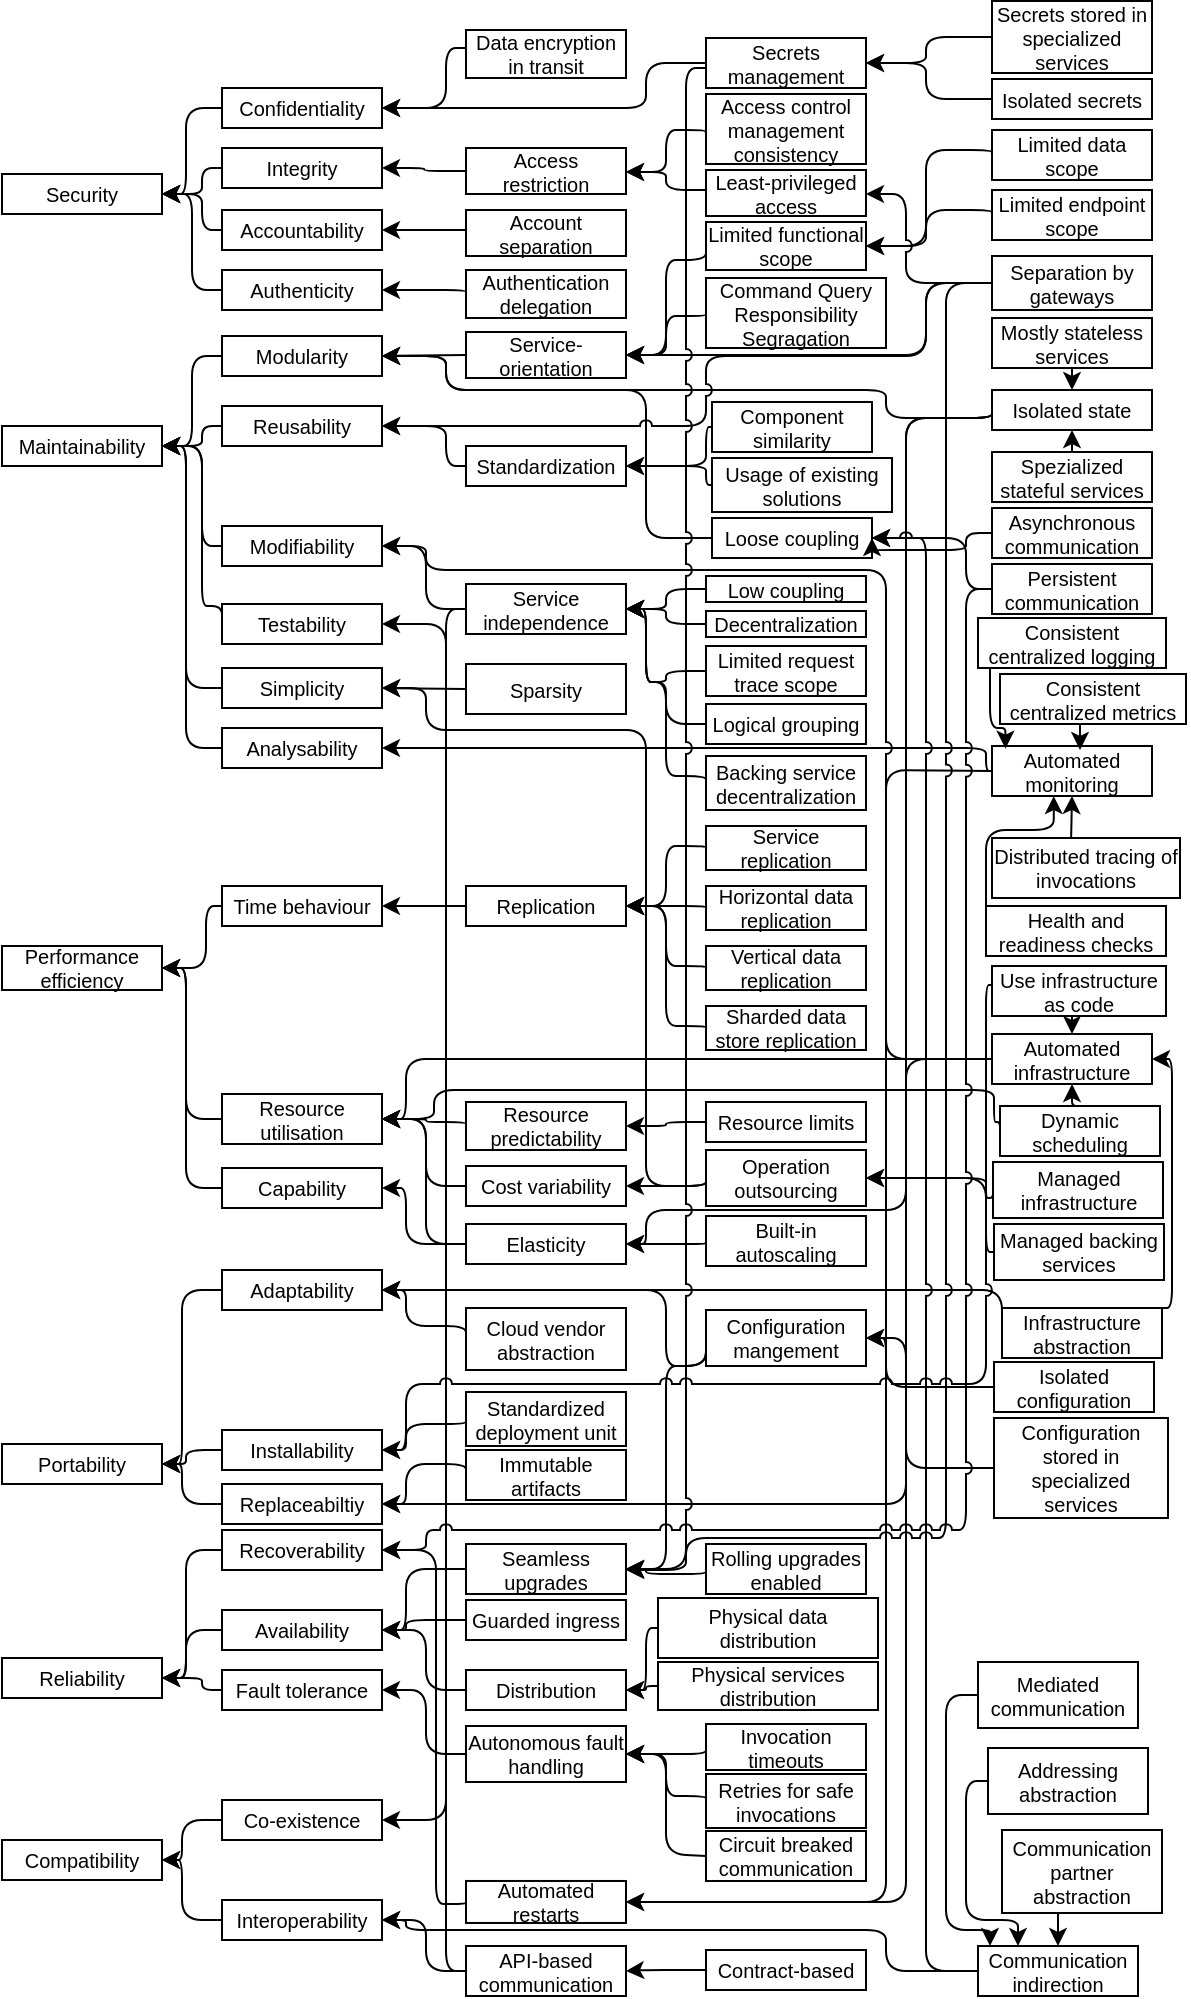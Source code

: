 <mxfile version="16.4.11" type="device"><diagram id="BA2_-EPGt1jAeeUS867W" name="Page-1"><mxGraphModel dx="1030" dy="560" grid="1" gridSize="10" guides="1" tooltips="1" connect="1" arrows="1" fold="1" page="1" pageScale="1" pageWidth="827" pageHeight="1169" math="0" shadow="0"><root><mxCell id="0"/><mxCell id="1" parent="0"/><mxCell id="0GS9jipHzaWPzEvI7Fec-1" value="Maintainability" style="rounded=0;whiteSpace=wrap;html=1;fontSize=10;" parent="1" vertex="1"><mxGeometry x="8" y="268" width="80" height="20" as="geometry"/></mxCell><mxCell id="0GS9jipHzaWPzEvI7Fec-2" value="Portability" style="rounded=0;whiteSpace=wrap;html=1;fontSize=10;" parent="1" vertex="1"><mxGeometry x="8" y="777" width="80" height="20" as="geometry"/></mxCell><mxCell id="0GS9jipHzaWPzEvI7Fec-3" value="Performance efficiency" style="rounded=0;whiteSpace=wrap;html=1;fontSize=10;" parent="1" vertex="1"><mxGeometry x="8" y="528" width="80" height="22" as="geometry"/></mxCell><mxCell id="0GS9jipHzaWPzEvI7Fec-4" value="Compatibility" style="rounded=0;whiteSpace=wrap;html=1;fontSize=10;" parent="1" vertex="1"><mxGeometry x="8" y="975" width="80" height="20" as="geometry"/></mxCell><mxCell id="0GS9jipHzaWPzEvI7Fec-5" value="Reliability" style="rounded=0;whiteSpace=wrap;html=1;fontSize=10;" parent="1" vertex="1"><mxGeometry x="8" y="884" width="80" height="20" as="geometry"/></mxCell><mxCell id="0GS9jipHzaWPzEvI7Fec-6" value="Testability" style="rounded=0;whiteSpace=wrap;html=1;fontSize=10;" parent="1" vertex="1"><mxGeometry x="118" y="357" width="80" height="20" as="geometry"/></mxCell><mxCell id="0GS9jipHzaWPzEvI7Fec-7" value="Time behaviour" style="rounded=0;whiteSpace=wrap;html=1;fontSize=10;" parent="1" vertex="1"><mxGeometry x="118" y="498" width="80" height="20" as="geometry"/></mxCell><mxCell id="0GS9jipHzaWPzEvI7Fec-8" value="Modularity" style="rounded=0;whiteSpace=wrap;html=1;fontSize=10;" parent="1" vertex="1"><mxGeometry x="118" y="223" width="80" height="20" as="geometry"/></mxCell><mxCell id="0GS9jipHzaWPzEvI7Fec-9" value="Reusability" style="rounded=0;whiteSpace=wrap;html=1;fontSize=10;" parent="1" vertex="1"><mxGeometry x="118" y="258" width="80" height="20" as="geometry"/></mxCell><mxCell id="0GS9jipHzaWPzEvI7Fec-10" value="Analysability" style="rounded=0;whiteSpace=wrap;html=1;fontSize=10;" parent="1" vertex="1"><mxGeometry x="118" y="419" width="80" height="20" as="geometry"/></mxCell><mxCell id="0GS9jipHzaWPzEvI7Fec-11" value="Resource utilisation" style="rounded=0;whiteSpace=wrap;html=1;fontSize=10;" parent="1" vertex="1"><mxGeometry x="118" y="602" width="80" height="25" as="geometry"/></mxCell><mxCell id="0GS9jipHzaWPzEvI7Fec-12" value="Capability" style="rounded=0;whiteSpace=wrap;html=1;fontSize=10;" parent="1" vertex="1"><mxGeometry x="118" y="639" width="80" height="20" as="geometry"/></mxCell><mxCell id="0GS9jipHzaWPzEvI7Fec-13" value="Modifiability" style="rounded=0;whiteSpace=wrap;html=1;fontSize=10;" parent="1" vertex="1"><mxGeometry x="118" y="318" width="80" height="20" as="geometry"/></mxCell><mxCell id="0GS9jipHzaWPzEvI7Fec-14" value="Adaptability" style="rounded=0;whiteSpace=wrap;html=1;fontSize=10;" parent="1" vertex="1"><mxGeometry x="118" y="690" width="80" height="20" as="geometry"/></mxCell><mxCell id="0GS9jipHzaWPzEvI7Fec-15" value="Replaceabiltiy" style="rounded=0;whiteSpace=wrap;html=1;fontSize=10;" parent="1" vertex="1"><mxGeometry x="118" y="797" width="80" height="20" as="geometry"/></mxCell><mxCell id="0GS9jipHzaWPzEvI7Fec-16" value="Installability" style="rounded=0;whiteSpace=wrap;html=1;fontSize=10;" parent="1" vertex="1"><mxGeometry x="118" y="770" width="80" height="20" as="geometry"/></mxCell><mxCell id="0GS9jipHzaWPzEvI7Fec-17" value="Availability" style="rounded=0;whiteSpace=wrap;html=1;fontSize=10;" parent="1" vertex="1"><mxGeometry x="118" y="860" width="80" height="20" as="geometry"/></mxCell><mxCell id="0GS9jipHzaWPzEvI7Fec-18" value="Recoverability" style="rounded=0;whiteSpace=wrap;html=1;fontSize=10;" parent="1" vertex="1"><mxGeometry x="118" y="820" width="80" height="20" as="geometry"/></mxCell><mxCell id="0GS9jipHzaWPzEvI7Fec-19" value="Fault tolerance" style="rounded=0;whiteSpace=wrap;html=1;fontSize=10;" parent="1" vertex="1"><mxGeometry x="118" y="890" width="80" height="20" as="geometry"/></mxCell><mxCell id="0GS9jipHzaWPzEvI7Fec-21" value="Co-existence" style="rounded=0;whiteSpace=wrap;html=1;fontSize=10;" parent="1" vertex="1"><mxGeometry x="118" y="955" width="80" height="20" as="geometry"/></mxCell><mxCell id="0GS9jipHzaWPzEvI7Fec-22" value="Interoperability" style="rounded=0;whiteSpace=wrap;html=1;fontSize=10;" parent="1" vertex="1"><mxGeometry x="118" y="1005" width="80" height="20" as="geometry"/></mxCell><mxCell id="0GS9jipHzaWPzEvI7Fec-23" value="Service-orientation" style="rounded=0;whiteSpace=wrap;html=1;fontSize=10;" parent="1" vertex="1"><mxGeometry x="240" y="221" width="80" height="23" as="geometry"/></mxCell><mxCell id="0GS9jipHzaWPzEvI7Fec-24" value="Isolated state" style="rounded=0;whiteSpace=wrap;html=1;fontSize=10;" parent="1" vertex="1"><mxGeometry x="503" y="250" width="80" height="20" as="geometry"/></mxCell><mxCell id="0GS9jipHzaWPzEvI7Fec-25" value="Loose coupling" style="rounded=0;whiteSpace=wrap;html=1;fontSize=10;" parent="1" vertex="1"><mxGeometry x="363" y="314" width="80" height="20" as="geometry"/></mxCell><mxCell id="0GS9jipHzaWPzEvI7Fec-26" value="Standardization" style="rounded=0;whiteSpace=wrap;html=1;fontSize=10;" parent="1" vertex="1"><mxGeometry x="240" y="278" width="80" height="20" as="geometry"/></mxCell><mxCell id="0GS9jipHzaWPzEvI7Fec-27" value="Separation by gateways" style="rounded=0;whiteSpace=wrap;html=1;fontSize=10;" parent="1" vertex="1"><mxGeometry x="503" y="183" width="80" height="27" as="geometry"/></mxCell><mxCell id="0GS9jipHzaWPzEvI7Fec-28" value="Automated monitoring" style="rounded=0;whiteSpace=wrap;html=1;fontSize=10;" parent="1" vertex="1"><mxGeometry x="503" y="428" width="80" height="25" as="geometry"/></mxCell><mxCell id="0GS9jipHzaWPzEvI7Fec-31" value="Automated infrastructure" style="rounded=0;whiteSpace=wrap;html=1;fontSize=10;" parent="1" vertex="1"><mxGeometry x="503" y="572" width="80" height="25" as="geometry"/></mxCell><mxCell id="0GS9jipHzaWPzEvI7Fec-32" value="Service independence" style="rounded=0;whiteSpace=wrap;html=1;fontSize=10;" parent="1" vertex="1"><mxGeometry x="240" y="347" width="80" height="25" as="geometry"/></mxCell><mxCell id="0GS9jipHzaWPzEvI7Fec-33" value="Replication" style="rounded=0;whiteSpace=wrap;html=1;fontSize=10;" parent="1" vertex="1"><mxGeometry x="240" y="498" width="80" height="20" as="geometry"/></mxCell><mxCell id="0GS9jipHzaWPzEvI7Fec-35" value="Cost variability" style="rounded=0;whiteSpace=wrap;html=1;fontSize=10;" parent="1" vertex="1"><mxGeometry x="240" y="638" width="80" height="20" as="geometry"/></mxCell><mxCell id="0GS9jipHzaWPzEvI7Fec-36" value="Elasticity" style="rounded=0;whiteSpace=wrap;html=1;fontSize=10;" parent="1" vertex="1"><mxGeometry x="240" y="667" width="80" height="20" as="geometry"/></mxCell><mxCell id="0GS9jipHzaWPzEvI7Fec-37" value="Infrastructure abstraction" style="rounded=0;whiteSpace=wrap;html=1;fontSize=10;" parent="1" vertex="1"><mxGeometry x="508" y="709" width="80" height="25" as="geometry"/></mxCell><mxCell id="0GS9jipHzaWPzEvI7Fec-38" value="Cloud vendor abstraction" style="rounded=0;whiteSpace=wrap;html=1;fontSize=10;" parent="1" vertex="1"><mxGeometry x="240" y="709" width="80" height="31" as="geometry"/></mxCell><mxCell id="0GS9jipHzaWPzEvI7Fec-39" value="Standardized deployment unit" style="rounded=0;whiteSpace=wrap;html=1;fontSize=10;" parent="1" vertex="1"><mxGeometry x="240" y="751" width="80" height="27" as="geometry"/></mxCell><mxCell id="0GS9jipHzaWPzEvI7Fec-41" value="Immutable artifacts" style="rounded=0;whiteSpace=wrap;html=1;fontSize=10;" parent="1" vertex="1"><mxGeometry x="240" y="780" width="80" height="25" as="geometry"/></mxCell><mxCell id="0GS9jipHzaWPzEvI7Fec-43" value="Distribution" style="rounded=0;whiteSpace=wrap;html=1;fontSize=10;" parent="1" vertex="1"><mxGeometry x="240" y="890" width="80" height="20" as="geometry"/></mxCell><mxCell id="0GS9jipHzaWPzEvI7Fec-44" value="Seamless upgrades" style="rounded=0;whiteSpace=wrap;html=1;fontSize=10;" parent="1" vertex="1"><mxGeometry x="240" y="827" width="80" height="25" as="geometry"/></mxCell><mxCell id="0GS9jipHzaWPzEvI7Fec-45" value="Autonomous fault handling" style="rounded=0;whiteSpace=wrap;html=1;fontSize=10;" parent="1" vertex="1"><mxGeometry x="240" y="918" width="80" height="28" as="geometry"/></mxCell><mxCell id="0GS9jipHzaWPzEvI7Fec-47" value="Automated restarts" style="rounded=0;whiteSpace=wrap;html=1;fontSize=10;" parent="1" vertex="1"><mxGeometry x="240" y="995.49" width="80" height="21" as="geometry"/></mxCell><mxCell id="0GS9jipHzaWPzEvI7Fec-51" value="API-based communication" style="rounded=0;whiteSpace=wrap;html=1;fontSize=10;" parent="1" vertex="1"><mxGeometry x="240" y="1028" width="80" height="25" as="geometry"/></mxCell><mxCell id="0GS9jipHzaWPzEvI7Fec-52" value="Communication indirection" style="rounded=0;whiteSpace=wrap;html=1;fontSize=10;" parent="1" vertex="1"><mxGeometry x="496" y="1028" width="80" height="25" as="geometry"/></mxCell><mxCell id="0GS9jipHzaWPzEvI7Fec-55" value="" style="endArrow=classic;html=1;fontSize=10;entryX=1;entryY=0.5;entryDx=0;entryDy=0;exitX=0;exitY=0.5;exitDx=0;exitDy=0;edgeStyle=orthogonalEdgeStyle;" parent="1" source="0GS9jipHzaWPzEvI7Fec-8" target="0GS9jipHzaWPzEvI7Fec-1" edge="1"><mxGeometry width="50" height="50" relative="1" as="geometry"><mxPoint x="18" y="283" as="sourcePoint"/><mxPoint x="68" y="233" as="targetPoint"/></mxGeometry></mxCell><mxCell id="0GS9jipHzaWPzEvI7Fec-56" value="" style="endArrow=classic;html=1;fontSize=10;entryX=1;entryY=0.5;entryDx=0;entryDy=0;exitX=0;exitY=0.5;exitDx=0;exitDy=0;edgeStyle=orthogonalEdgeStyle;" parent="1" source="0GS9jipHzaWPzEvI7Fec-9" target="0GS9jipHzaWPzEvI7Fec-1" edge="1"><mxGeometry width="50" height="50" relative="1" as="geometry"><mxPoint x="118" y="233" as="sourcePoint"/><mxPoint x="88" y="333" as="targetPoint"/><Array as="points"><mxPoint x="108" y="268"/><mxPoint x="108" y="278"/></Array></mxGeometry></mxCell><mxCell id="0GS9jipHzaWPzEvI7Fec-57" value="" style="endArrow=classic;html=1;fontSize=10;entryX=1;entryY=0.5;entryDx=0;entryDy=0;exitX=0;exitY=0.5;exitDx=0;exitDy=0;edgeStyle=orthogonalEdgeStyle;" parent="1" source="0GS9jipHzaWPzEvI7Fec-10" target="0GS9jipHzaWPzEvI7Fec-1" edge="1"><mxGeometry width="50" height="50" relative="1" as="geometry"><mxPoint x="118" y="283" as="sourcePoint"/><mxPoint x="88" y="333" as="targetPoint"/><Array as="points"><mxPoint x="100" y="429"/><mxPoint x="100" y="278"/></Array></mxGeometry></mxCell><mxCell id="0GS9jipHzaWPzEvI7Fec-58" value="" style="endArrow=classic;html=1;fontSize=10;entryX=1;entryY=0.5;entryDx=0;entryDy=0;exitX=0;exitY=0.5;exitDx=0;exitDy=0;edgeStyle=orthogonalEdgeStyle;" parent="1" source="0GS9jipHzaWPzEvI7Fec-13" target="0GS9jipHzaWPzEvI7Fec-1" edge="1"><mxGeometry width="50" height="50" relative="1" as="geometry"><mxPoint x="118" y="333" as="sourcePoint"/><mxPoint x="88" y="333" as="targetPoint"/><Array as="points"><mxPoint x="108" y="328"/><mxPoint x="108" y="278"/></Array></mxGeometry></mxCell><mxCell id="0GS9jipHzaWPzEvI7Fec-59" value="" style="endArrow=classic;html=1;fontSize=10;entryX=1;entryY=0.5;entryDx=0;entryDy=0;exitX=0;exitY=0.5;exitDx=0;exitDy=0;edgeStyle=orthogonalEdgeStyle;" parent="1" source="0GS9jipHzaWPzEvI7Fec-6" target="0GS9jipHzaWPzEvI7Fec-1" edge="1"><mxGeometry width="50" height="50" relative="1" as="geometry"><mxPoint x="118" y="248" as="sourcePoint"/><mxPoint x="88" y="348" as="targetPoint"/><Array as="points"><mxPoint x="108" y="358"/><mxPoint x="108" y="278"/></Array></mxGeometry></mxCell><mxCell id="0GS9jipHzaWPzEvI7Fec-60" value="" style="endArrow=classic;html=1;fontSize=10;entryX=1;entryY=0.5;entryDx=0;entryDy=0;exitX=0;exitY=0.5;exitDx=0;exitDy=0;edgeStyle=orthogonalEdgeStyle;" parent="1" source="0GS9jipHzaWPzEvI7Fec-23" target="0GS9jipHzaWPzEvI7Fec-8" edge="1"><mxGeometry width="50" height="50" relative="1" as="geometry"><mxPoint x="260" y="298" as="sourcePoint"/><mxPoint x="310" y="248" as="targetPoint"/><Array as="points"><mxPoint x="240" y="233"/><mxPoint x="240" y="233"/></Array></mxGeometry></mxCell><mxCell id="0GS9jipHzaWPzEvI7Fec-61" value="" style="endArrow=classic;html=1;fontSize=10;exitX=0;exitY=0.5;exitDx=0;exitDy=0;edgeStyle=orthogonalEdgeStyle;entryX=1;entryY=0.5;entryDx=0;entryDy=0;jumpStyle=none;" parent="1" source="0GS9jipHzaWPzEvI7Fec-24" target="0GS9jipHzaWPzEvI7Fec-8" edge="1"><mxGeometry width="50" height="50" relative="1" as="geometry"><mxPoint x="330" y="258" as="sourcePoint"/><mxPoint x="220" y="245" as="targetPoint"/><Array as="points"><mxPoint x="450" y="264"/><mxPoint x="450" y="250"/><mxPoint x="230" y="250"/><mxPoint x="230" y="233"/></Array></mxGeometry></mxCell><mxCell id="0GS9jipHzaWPzEvI7Fec-62" value="" style="endArrow=classic;html=1;fontSize=10;exitX=0;exitY=0.5;exitDx=0;exitDy=0;edgeStyle=orthogonalEdgeStyle;entryX=1;entryY=0.5;entryDx=0;entryDy=0;jumpStyle=arc;" parent="1" source="0GS9jipHzaWPzEvI7Fec-25" target="0GS9jipHzaWPzEvI7Fec-8" edge="1"><mxGeometry width="50" height="50" relative="1" as="geometry"><mxPoint x="330" y="288" as="sourcePoint"/><mxPoint x="210" y="285" as="targetPoint"/><Array as="points"><mxPoint x="330" y="324"/><mxPoint x="330" y="250"/><mxPoint x="230" y="250"/><mxPoint x="230" y="233"/></Array></mxGeometry></mxCell><mxCell id="0GS9jipHzaWPzEvI7Fec-63" value="" style="endArrow=classic;html=1;fontSize=10;entryX=1;entryY=0.5;entryDx=0;entryDy=0;exitX=0;exitY=0.5;exitDx=0;exitDy=0;edgeStyle=orthogonalEdgeStyle;" parent="1" source="0GS9jipHzaWPzEvI7Fec-26" target="0GS9jipHzaWPzEvI7Fec-9" edge="1"><mxGeometry width="50" height="50" relative="1" as="geometry"><mxPoint x="330" y="318" as="sourcePoint"/><mxPoint x="210" y="268" as="targetPoint"/><Array as="points"><mxPoint x="230" y="288"/><mxPoint x="230" y="268"/></Array></mxGeometry></mxCell><mxCell id="0GS9jipHzaWPzEvI7Fec-64" value="" style="endArrow=classic;html=1;fontSize=10;entryX=1;entryY=0.5;entryDx=0;entryDy=0;exitX=0;exitY=0.5;exitDx=0;exitDy=0;edgeStyle=orthogonalEdgeStyle;jumpStyle=arc;" parent="1" source="0GS9jipHzaWPzEvI7Fec-27" target="0GS9jipHzaWPzEvI7Fec-9" edge="1"><mxGeometry width="50" height="50" relative="1" as="geometry"><mxPoint x="330" y="348" as="sourcePoint"/><mxPoint x="210" y="318" as="targetPoint"/><Array as="points"><mxPoint x="470" y="197"/><mxPoint x="470" y="233"/><mxPoint x="360" y="233"/><mxPoint x="360" y="268"/></Array></mxGeometry></mxCell><mxCell id="0GS9jipHzaWPzEvI7Fec-65" value="" style="endArrow=classic;html=1;fontSize=10;exitX=0;exitY=0.5;exitDx=0;exitDy=0;edgeStyle=orthogonalEdgeStyle;entryX=1;entryY=0.5;entryDx=0;entryDy=0;" parent="1" source="0GS9jipHzaWPzEvI7Fec-28" target="0GS9jipHzaWPzEvI7Fec-10" edge="1"><mxGeometry width="50" height="50" relative="1" as="geometry"><mxPoint x="330" y="378" as="sourcePoint"/><mxPoint x="210" y="368" as="targetPoint"/><Array as="points"><mxPoint x="500" y="440"/><mxPoint x="500" y="429"/></Array></mxGeometry></mxCell><mxCell id="0GS9jipHzaWPzEvI7Fec-68" value="" style="endArrow=classic;html=1;fontSize=10;exitX=0;exitY=0.5;exitDx=0;exitDy=0;edgeStyle=orthogonalEdgeStyle;entryX=1;entryY=0.5;entryDx=0;entryDy=0;jumpStyle=arc;" parent="1" source="0GS9jipHzaWPzEvI7Fec-31" target="0GS9jipHzaWPzEvI7Fec-13" edge="1"><mxGeometry width="50" height="50" relative="1" as="geometry"><mxPoint x="600" y="580.5" as="sourcePoint"/><mxPoint x="198" y="333" as="targetPoint"/><Array as="points"><mxPoint x="450" y="585"/><mxPoint x="450" y="340"/><mxPoint x="220" y="340"/><mxPoint x="220" y="328"/></Array></mxGeometry></mxCell><mxCell id="0GS9jipHzaWPzEvI7Fec-69" value="" style="endArrow=classic;html=1;fontSize=10;edgeStyle=orthogonalEdgeStyle;entryX=1;entryY=0.5;entryDx=0;entryDy=0;exitX=0;exitY=0.5;exitDx=0;exitDy=0;" parent="1" source="0GS9jipHzaWPzEvI7Fec-32" target="0GS9jipHzaWPzEvI7Fec-13" edge="1"><mxGeometry width="50" height="50" relative="1" as="geometry"><mxPoint x="330" y="543" as="sourcePoint"/><mxPoint x="210" y="433" as="targetPoint"/><Array as="points"><mxPoint x="220" y="359"/><mxPoint x="220" y="328"/></Array></mxGeometry></mxCell><mxCell id="0GS9jipHzaWPzEvI7Fec-70" value="" style="endArrow=classic;html=1;fontSize=10;edgeStyle=orthogonalEdgeStyle;entryX=1;entryY=0.5;entryDx=0;entryDy=0;exitX=0;exitY=0.5;exitDx=0;exitDy=0;" parent="1" source="0GS9jipHzaWPzEvI7Fec-33" target="0GS9jipHzaWPzEvI7Fec-7" edge="1"><mxGeometry width="50" height="50" relative="1" as="geometry"><mxPoint x="330" y="619" as="sourcePoint"/><mxPoint x="210" y="509" as="targetPoint"/><Array as="points"><mxPoint x="220" y="508"/><mxPoint x="220" y="508"/></Array></mxGeometry></mxCell><mxCell id="0GS9jipHzaWPzEvI7Fec-71" value="" style="endArrow=classic;html=1;fontSize=10;edgeStyle=orthogonalEdgeStyle;entryX=1;entryY=0.5;entryDx=0;entryDy=0;exitX=0;exitY=0.5;exitDx=0;exitDy=0;" parent="1" source="0GS9jipHzaWPzEvI7Fec-36" target="0GS9jipHzaWPzEvI7Fec-11" edge="1"><mxGeometry width="50" height="50" relative="1" as="geometry"><mxPoint x="330" y="690" as="sourcePoint"/><mxPoint x="210" y="660" as="targetPoint"/><Array as="points"><mxPoint x="220" y="677"/><mxPoint x="220" y="615"/></Array></mxGeometry></mxCell><mxCell id="0GS9jipHzaWPzEvI7Fec-72" value="" style="endArrow=classic;html=1;fontSize=10;edgeStyle=orthogonalEdgeStyle;entryX=1;entryY=0.5;entryDx=0;entryDy=0;exitX=0;exitY=0.5;exitDx=0;exitDy=0;" parent="1" source="0GS9jipHzaWPzEvI7Fec-35" target="0GS9jipHzaWPzEvI7Fec-11" edge="1"><mxGeometry width="50" height="50" relative="1" as="geometry"><mxPoint x="330" y="720" as="sourcePoint"/><mxPoint x="210" y="710" as="targetPoint"/><Array as="points"><mxPoint x="220" y="648"/><mxPoint x="220" y="615"/></Array></mxGeometry></mxCell><mxCell id="0GS9jipHzaWPzEvI7Fec-73" value="" style="endArrow=classic;html=1;fontSize=10;edgeStyle=orthogonalEdgeStyle;entryX=1;entryY=0.5;entryDx=0;entryDy=0;exitX=0;exitY=0.5;exitDx=0;exitDy=0;" parent="1" source="0GS9jipHzaWPzEvI7Fec-36" target="0GS9jipHzaWPzEvI7Fec-12" edge="1"><mxGeometry width="50" height="50" relative="1" as="geometry"><mxPoint x="330" y="750" as="sourcePoint"/><mxPoint x="210" y="710" as="targetPoint"/><Array as="points"><mxPoint x="210" y="677"/><mxPoint x="210" y="649"/></Array></mxGeometry></mxCell><mxCell id="0GS9jipHzaWPzEvI7Fec-74" value="" style="endArrow=classic;html=1;fontSize=10;edgeStyle=orthogonalEdgeStyle;entryX=1;entryY=0.5;entryDx=0;entryDy=0;exitX=0;exitY=0.5;exitDx=0;exitDy=0;" parent="1" source="0GS9jipHzaWPzEvI7Fec-37" target="0GS9jipHzaWPzEvI7Fec-14" edge="1"><mxGeometry width="50" height="50" relative="1" as="geometry"><mxPoint x="330" y="664" as="sourcePoint"/><mxPoint x="210" y="644" as="targetPoint"/><Array as="points"><mxPoint x="508" y="700"/></Array></mxGeometry></mxCell><mxCell id="0GS9jipHzaWPzEvI7Fec-75" value="" style="endArrow=classic;html=1;fontSize=10;edgeStyle=orthogonalEdgeStyle;entryX=1;entryY=0.5;entryDx=0;entryDy=0;exitX=0;exitY=0.5;exitDx=0;exitDy=0;" parent="1" source="0GS9jipHzaWPzEvI7Fec-38" target="0GS9jipHzaWPzEvI7Fec-14" edge="1"><mxGeometry width="50" height="50" relative="1" as="geometry"><mxPoint x="330" y="694" as="sourcePoint"/><mxPoint x="210" y="704" as="targetPoint"/><Array as="points"><mxPoint x="210" y="718"/><mxPoint x="210" y="700"/></Array></mxGeometry></mxCell><mxCell id="0GS9jipHzaWPzEvI7Fec-76" value="" style="endArrow=classic;html=1;fontSize=10;edgeStyle=orthogonalEdgeStyle;entryX=1;entryY=0.5;entryDx=0;entryDy=0;exitX=0;exitY=0.5;exitDx=0;exitDy=0;" parent="1" source="0GS9jipHzaWPzEvI7Fec-39" target="0GS9jipHzaWPzEvI7Fec-16" edge="1"><mxGeometry width="50" height="50" relative="1" as="geometry"><mxPoint x="330" y="757" as="sourcePoint"/><mxPoint x="210" y="737" as="targetPoint"/><Array as="points"><mxPoint x="240" y="767"/><mxPoint x="210" y="767"/><mxPoint x="210" y="780"/></Array></mxGeometry></mxCell><mxCell id="0GS9jipHzaWPzEvI7Fec-78" value="" style="endArrow=classic;html=1;fontSize=10;edgeStyle=orthogonalEdgeStyle;entryX=1;entryY=0.5;entryDx=0;entryDy=0;exitX=0;exitY=0.5;exitDx=0;exitDy=0;" parent="1" source="0GS9jipHzaWPzEvI7Fec-7" target="0GS9jipHzaWPzEvI7Fec-3" edge="1"><mxGeometry width="50" height="50" relative="1" as="geometry"><mxPoint x="118" y="439" as="sourcePoint"/><mxPoint x="198" y="439" as="targetPoint"/><Array as="points"><mxPoint x="110" y="508"/><mxPoint x="110" y="539"/></Array></mxGeometry></mxCell><mxCell id="0GS9jipHzaWPzEvI7Fec-79" value="" style="endArrow=classic;html=1;fontSize=10;edgeStyle=orthogonalEdgeStyle;entryX=1;entryY=0.5;entryDx=0;entryDy=0;exitX=0;exitY=0.5;exitDx=0;exitDy=0;" parent="1" source="0GS9jipHzaWPzEvI7Fec-11" target="0GS9jipHzaWPzEvI7Fec-3" edge="1"><mxGeometry width="50" height="50" relative="1" as="geometry"><mxPoint x="118" y="500" as="sourcePoint"/><mxPoint x="88" y="550" as="targetPoint"/><Array as="points"><mxPoint x="100" y="615"/><mxPoint x="100" y="539"/></Array></mxGeometry></mxCell><mxCell id="0GS9jipHzaWPzEvI7Fec-80" value="" style="endArrow=classic;html=1;fontSize=10;edgeStyle=orthogonalEdgeStyle;entryX=1;entryY=0.5;entryDx=0;entryDy=0;exitX=0;exitY=0.5;exitDx=0;exitDy=0;" parent="1" source="0GS9jipHzaWPzEvI7Fec-12" target="0GS9jipHzaWPzEvI7Fec-3" edge="1"><mxGeometry width="50" height="50" relative="1" as="geometry"><mxPoint x="118" y="550" as="sourcePoint"/><mxPoint x="88" y="550" as="targetPoint"/><Array as="points"><mxPoint x="100" y="649"/><mxPoint x="100" y="539"/></Array></mxGeometry></mxCell><mxCell id="0GS9jipHzaWPzEvI7Fec-81" value="" style="endArrow=classic;html=1;fontSize=10;edgeStyle=orthogonalEdgeStyle;entryX=1;entryY=0.5;entryDx=0;entryDy=0;exitX=0;exitY=0.5;exitDx=0;exitDy=0;" parent="1" source="0GS9jipHzaWPzEvI7Fec-14" target="0GS9jipHzaWPzEvI7Fec-2" edge="1"><mxGeometry width="50" height="50" relative="1" as="geometry"><mxPoint x="118" y="644" as="sourcePoint"/><mxPoint x="88" y="594" as="targetPoint"/><Array as="points"><mxPoint x="98" y="700"/><mxPoint x="98" y="787"/></Array></mxGeometry></mxCell><mxCell id="0GS9jipHzaWPzEvI7Fec-82" value="" style="endArrow=classic;html=1;fontSize=10;edgeStyle=orthogonalEdgeStyle;entryX=1;entryY=0.5;entryDx=0;entryDy=0;exitX=0;exitY=0.5;exitDx=0;exitDy=0;" parent="1" source="0GS9jipHzaWPzEvI7Fec-16" edge="1"><mxGeometry width="50" height="50" relative="1" as="geometry"><mxPoint x="118" y="737" as="sourcePoint"/><mxPoint x="88" y="787" as="targetPoint"/><Array as="points"><mxPoint x="100" y="780"/><mxPoint x="100" y="787"/></Array></mxGeometry></mxCell><mxCell id="0GS9jipHzaWPzEvI7Fec-83" value="" style="endArrow=classic;html=1;fontSize=10;edgeStyle=orthogonalEdgeStyle;entryX=1;entryY=0.5;entryDx=0;entryDy=0;exitX=0;exitY=0.5;exitDx=0;exitDy=0;" parent="1" source="0GS9jipHzaWPzEvI7Fec-15" edge="1"><mxGeometry width="50" height="50" relative="1" as="geometry"><mxPoint x="118" y="787" as="sourcePoint"/><mxPoint x="88" y="787" as="targetPoint"/><Array as="points"><mxPoint x="98" y="807"/><mxPoint x="98" y="787"/></Array></mxGeometry></mxCell><mxCell id="0GS9jipHzaWPzEvI7Fec-84" value="" style="endArrow=classic;html=1;fontSize=10;edgeStyle=orthogonalEdgeStyle;entryX=1;entryY=0.5;entryDx=0;entryDy=0;exitX=0;exitY=0.5;exitDx=0;exitDy=0;" parent="1" source="0GS9jipHzaWPzEvI7Fec-17" target="0GS9jipHzaWPzEvI7Fec-5" edge="1"><mxGeometry width="50" height="50" relative="1" as="geometry"><mxPoint x="118" y="837" as="sourcePoint"/><mxPoint x="88" y="787" as="targetPoint"/><Array as="points"><mxPoint x="100" y="870"/><mxPoint x="100" y="894"/></Array></mxGeometry></mxCell><mxCell id="0GS9jipHzaWPzEvI7Fec-85" value="" style="endArrow=classic;html=1;fontSize=10;edgeStyle=orthogonalEdgeStyle;entryX=1;entryY=0.5;entryDx=0;entryDy=0;exitX=0;exitY=0.5;exitDx=0;exitDy=0;" parent="1" source="0GS9jipHzaWPzEvI7Fec-19" target="0GS9jipHzaWPzEvI7Fec-5" edge="1"><mxGeometry width="50" height="50" relative="1" as="geometry"><mxPoint x="118" y="830" as="sourcePoint"/><mxPoint x="88" y="910" as="targetPoint"/><Array as="points"><mxPoint x="108" y="900"/><mxPoint x="108" y="894"/></Array></mxGeometry></mxCell><mxCell id="0GS9jipHzaWPzEvI7Fec-86" value="" style="endArrow=classic;html=1;fontSize=10;edgeStyle=orthogonalEdgeStyle;entryX=1;entryY=0.5;entryDx=0;entryDy=0;exitX=0;exitY=0.5;exitDx=0;exitDy=0;" parent="1" source="0GS9jipHzaWPzEvI7Fec-18" target="0GS9jipHzaWPzEvI7Fec-5" edge="1"><mxGeometry width="50" height="50" relative="1" as="geometry"><mxPoint x="118" y="880" as="sourcePoint"/><mxPoint x="88" y="910" as="targetPoint"/><Array as="points"><mxPoint x="100" y="830"/><mxPoint x="100" y="894"/></Array></mxGeometry></mxCell><mxCell id="0GS9jipHzaWPzEvI7Fec-88" value="" style="endArrow=classic;html=1;fontSize=10;edgeStyle=orthogonalEdgeStyle;entryX=1;entryY=0.5;entryDx=0;entryDy=0;exitX=0;exitY=0.5;exitDx=0;exitDy=0;" parent="1" source="0GS9jipHzaWPzEvI7Fec-21" target="0GS9jipHzaWPzEvI7Fec-4" edge="1"><mxGeometry width="50" height="50" relative="1" as="geometry"><mxPoint x="118" y="905" as="sourcePoint"/><mxPoint x="88" y="835" as="targetPoint"/><Array as="points"><mxPoint x="98" y="965"/><mxPoint x="98" y="985"/></Array></mxGeometry></mxCell><mxCell id="0GS9jipHzaWPzEvI7Fec-89" value="" style="endArrow=classic;html=1;fontSize=10;edgeStyle=orthogonalEdgeStyle;entryX=1;entryY=0.5;entryDx=0;entryDy=0;exitX=0;exitY=0.5;exitDx=0;exitDy=0;" parent="1" source="0GS9jipHzaWPzEvI7Fec-22" edge="1"><mxGeometry width="50" height="50" relative="1" as="geometry"><mxPoint x="118" y="965" as="sourcePoint"/><mxPoint x="88" y="985" as="targetPoint"/><Array as="points"><mxPoint x="98" y="1015"/><mxPoint x="98" y="985"/></Array></mxGeometry></mxCell><mxCell id="0GS9jipHzaWPzEvI7Fec-90" value="" style="endArrow=classic;html=1;fontSize=10;edgeStyle=orthogonalEdgeStyle;exitX=0;exitY=0.5;exitDx=0;exitDy=0;entryX=1;entryY=0.5;entryDx=0;entryDy=0;" parent="1" source="0GS9jipHzaWPzEvI7Fec-41" target="0GS9jipHzaWPzEvI7Fec-15" edge="1"><mxGeometry width="50" height="50" relative="1" as="geometry"><mxPoint x="140" y="1117" as="sourcePoint"/><mxPoint x="220" y="827" as="targetPoint"/><Array as="points"><mxPoint x="210" y="787"/><mxPoint x="210" y="807"/></Array></mxGeometry></mxCell><mxCell id="0GS9jipHzaWPzEvI7Fec-92" value="" style="endArrow=classic;html=1;fontSize=10;edgeStyle=orthogonalEdgeStyle;exitX=0;exitY=0.5;exitDx=0;exitDy=0;entryX=1;entryY=0.5;entryDx=0;entryDy=0;" parent="1" source="0GS9jipHzaWPzEvI7Fec-43" target="0GS9jipHzaWPzEvI7Fec-17" edge="1"><mxGeometry width="50" height="50" relative="1" as="geometry"><mxPoint x="330" y="877" as="sourcePoint"/><mxPoint x="210" y="837" as="targetPoint"/><Array as="points"><mxPoint x="220" y="900"/><mxPoint x="220" y="870"/></Array></mxGeometry></mxCell><mxCell id="0GS9jipHzaWPzEvI7Fec-93" value="" style="endArrow=classic;html=1;fontSize=10;edgeStyle=orthogonalEdgeStyle;exitX=0;exitY=0.5;exitDx=0;exitDy=0;entryX=1;entryY=0.5;entryDx=0;entryDy=0;" parent="1" source="0GS9jipHzaWPzEvI7Fec-44" target="0GS9jipHzaWPzEvI7Fec-17" edge="1"><mxGeometry width="50" height="50" relative="1" as="geometry"><mxPoint x="330" y="907" as="sourcePoint"/><mxPoint x="210" y="897" as="targetPoint"/><Array as="points"><mxPoint x="210" y="840"/><mxPoint x="210" y="870"/></Array></mxGeometry></mxCell><mxCell id="0GS9jipHzaWPzEvI7Fec-94" value="" style="endArrow=classic;html=1;fontSize=10;edgeStyle=orthogonalEdgeStyle;exitX=0;exitY=0.5;exitDx=0;exitDy=0;entryX=1;entryY=0.5;entryDx=0;entryDy=0;" parent="1" source="0GS9jipHzaWPzEvI7Fec-45" target="0GS9jipHzaWPzEvI7Fec-19" edge="1"><mxGeometry width="50" height="50" relative="1" as="geometry"><mxPoint x="330" y="975" as="sourcePoint"/><mxPoint x="210" y="985" as="targetPoint"/><Array as="points"><mxPoint x="220" y="932"/><mxPoint x="220" y="900"/></Array></mxGeometry></mxCell><mxCell id="0GS9jipHzaWPzEvI7Fec-96" value="" style="endArrow=classic;html=1;fontSize=10;edgeStyle=orthogonalEdgeStyle;exitX=0;exitY=0.5;exitDx=0;exitDy=0;entryX=1;entryY=0.5;entryDx=0;entryDy=0;" parent="1" source="0GS9jipHzaWPzEvI7Fec-47" target="0GS9jipHzaWPzEvI7Fec-18" edge="1"><mxGeometry width="50" height="50" relative="1" as="geometry"><mxPoint x="245" y="1005.99" as="sourcePoint"/><mxPoint x="203" y="830" as="targetPoint"/><Array as="points"><mxPoint x="240" y="1007"/><mxPoint x="225" y="1007"/><mxPoint x="225" y="830"/></Array></mxGeometry></mxCell><mxCell id="0GS9jipHzaWPzEvI7Fec-99" value="" style="endArrow=classic;html=1;fontSize=10;edgeStyle=orthogonalEdgeStyle;exitX=0;exitY=0.5;exitDx=0;exitDy=0;entryX=1;entryY=0.5;entryDx=0;entryDy=0;" parent="1" source="0GS9jipHzaWPzEvI7Fec-32" target="0GS9jipHzaWPzEvI7Fec-21" edge="1"><mxGeometry width="50" height="50" relative="1" as="geometry"><mxPoint x="330" y="1094" as="sourcePoint"/><mxPoint x="210" y="1054" as="targetPoint"/><Array as="points"><mxPoint x="230" y="359"/><mxPoint x="230" y="965"/></Array></mxGeometry></mxCell><mxCell id="0GS9jipHzaWPzEvI7Fec-100" value="" style="endArrow=classic;html=1;fontSize=10;edgeStyle=orthogonalEdgeStyle;exitX=0;exitY=0.5;exitDx=0;exitDy=0;entryX=1;entryY=0.5;entryDx=0;entryDy=0;" parent="1" source="0GS9jipHzaWPzEvI7Fec-51" target="0GS9jipHzaWPzEvI7Fec-22" edge="1"><mxGeometry width="50" height="50" relative="1" as="geometry"><mxPoint x="330" y="1155" as="sourcePoint"/><mxPoint x="210" y="1145" as="targetPoint"/><Array as="points"><mxPoint x="220" y="1040"/><mxPoint x="220" y="1015"/></Array></mxGeometry></mxCell><mxCell id="0GS9jipHzaWPzEvI7Fec-101" value="" style="endArrow=classic;html=1;fontSize=10;edgeStyle=orthogonalEdgeStyle;exitX=0;exitY=0.5;exitDx=0;exitDy=0;entryX=1;entryY=0.5;entryDx=0;entryDy=0;" parent="1" source="0GS9jipHzaWPzEvI7Fec-52" target="0GS9jipHzaWPzEvI7Fec-22" edge="1"><mxGeometry width="50" height="50" relative="1" as="geometry"><mxPoint x="330" y="1038" as="sourcePoint"/><mxPoint x="210" y="1048" as="targetPoint"/><Array as="points"><mxPoint x="450" y="1040"/><mxPoint x="450" y="1020"/><mxPoint x="210" y="1020"/><mxPoint x="210" y="1015"/></Array></mxGeometry></mxCell><mxCell id="0GS9jipHzaWPzEvI7Fec-102" value="" style="endArrow=classic;html=1;fontSize=10;entryX=1;entryY=0.5;entryDx=0;entryDy=0;edgeStyle=orthogonalEdgeStyle;exitX=0;exitY=0.5;exitDx=0;exitDy=0;" parent="1" source="0GS9jipHzaWPzEvI7Fec-24" target="0GS9jipHzaWPzEvI7Fec-15" edge="1"><mxGeometry width="50" height="50" relative="1" as="geometry"><mxPoint x="330" y="320" as="sourcePoint"/><mxPoint x="210" y="283" as="targetPoint"/><Array as="points"><mxPoint x="460" y="264"/><mxPoint x="460" y="807"/></Array></mxGeometry></mxCell><mxCell id="iiv4-miVKK1TpGfXuYc--1" value="" style="endArrow=classic;html=1;fontSize=10;exitX=0;exitY=0.5;exitDx=0;exitDy=0;edgeStyle=orthogonalEdgeStyle;entryX=1;entryY=0.5;entryDx=0;entryDy=0;" parent="1" source="0GS9jipHzaWPzEvI7Fec-24" target="0GS9jipHzaWPzEvI7Fec-36" edge="1"><mxGeometry width="50" height="50" relative="1" as="geometry"><mxPoint x="600" y="293" as="sourcePoint"/><mxPoint x="410" y="732" as="targetPoint"/><Array as="points"><mxPoint x="460" y="264"/><mxPoint x="460" y="660"/><mxPoint x="330" y="660"/><mxPoint x="330" y="677"/></Array></mxGeometry></mxCell><mxCell id="iiv4-miVKK1TpGfXuYc--7" value="Security" style="rounded=0;whiteSpace=wrap;html=1;fontSize=10;" parent="1" vertex="1"><mxGeometry x="8" y="142" width="80" height="20" as="geometry"/></mxCell><mxCell id="iiv4-miVKK1TpGfXuYc--8" value="Authenticity" style="rounded=0;whiteSpace=wrap;html=1;fontSize=10;" parent="1" vertex="1"><mxGeometry x="118" y="190" width="80" height="20" as="geometry"/></mxCell><mxCell id="iiv4-miVKK1TpGfXuYc--9" value="Confidentiality" style="rounded=0;whiteSpace=wrap;html=1;fontSize=10;" parent="1" vertex="1"><mxGeometry x="118" y="99" width="80" height="20" as="geometry"/></mxCell><mxCell id="iiv4-miVKK1TpGfXuYc--10" value="Integrity" style="rounded=0;whiteSpace=wrap;html=1;fontSize=10;" parent="1" vertex="1"><mxGeometry x="118" y="129" width="80" height="20" as="geometry"/></mxCell><mxCell id="iiv4-miVKK1TpGfXuYc--12" value="Accountability" style="rounded=0;whiteSpace=wrap;html=1;fontSize=10;" parent="1" vertex="1"><mxGeometry x="118" y="160" width="80" height="20" as="geometry"/></mxCell><mxCell id="iiv4-miVKK1TpGfXuYc--13" value="" style="endArrow=classic;html=1;fontSize=10;entryX=1;entryY=0.5;entryDx=0;entryDy=0;exitX=0;exitY=0.5;exitDx=0;exitDy=0;edgeStyle=orthogonalEdgeStyle;" parent="1" source="iiv4-miVKK1TpGfXuYc--9" target="iiv4-miVKK1TpGfXuYc--7" edge="1"><mxGeometry width="50" height="50" relative="1" as="geometry"><mxPoint x="122" y="20" as="sourcePoint"/><mxPoint x="92" y="120" as="targetPoint"/><Array as="points"><mxPoint x="100" y="109"/><mxPoint x="100" y="152"/></Array></mxGeometry></mxCell><mxCell id="iiv4-miVKK1TpGfXuYc--14" value="" style="endArrow=classic;html=1;fontSize=10;entryX=1;entryY=0.5;entryDx=0;entryDy=0;exitX=0;exitY=0.5;exitDx=0;exitDy=0;edgeStyle=orthogonalEdgeStyle;" parent="1" source="iiv4-miVKK1TpGfXuYc--10" target="iiv4-miVKK1TpGfXuYc--7" edge="1"><mxGeometry width="50" height="50" relative="1" as="geometry"><mxPoint x="118" y="20" as="sourcePoint"/><mxPoint x="88" y="120" as="targetPoint"/><Array as="points"><mxPoint x="108" y="139"/><mxPoint x="108" y="152"/></Array></mxGeometry></mxCell><mxCell id="iiv4-miVKK1TpGfXuYc--16" value="" style="endArrow=classic;html=1;fontSize=10;entryX=1;entryY=0.5;entryDx=0;entryDy=0;exitX=0;exitY=0.5;exitDx=0;exitDy=0;edgeStyle=orthogonalEdgeStyle;" parent="1" source="iiv4-miVKK1TpGfXuYc--12" target="iiv4-miVKK1TpGfXuYc--7" edge="1"><mxGeometry width="50" height="50" relative="1" as="geometry"><mxPoint x="118" y="120" as="sourcePoint"/><mxPoint x="88" y="120" as="targetPoint"/><Array as="points"><mxPoint x="108" y="170"/><mxPoint x="108" y="152"/></Array></mxGeometry></mxCell><mxCell id="iiv4-miVKK1TpGfXuYc--17" value="" style="endArrow=classic;html=1;fontSize=10;entryX=1;entryY=0.5;entryDx=0;entryDy=0;exitX=0;exitY=0.5;exitDx=0;exitDy=0;edgeStyle=orthogonalEdgeStyle;" parent="1" source="iiv4-miVKK1TpGfXuYc--8" target="iiv4-miVKK1TpGfXuYc--7" edge="1"><mxGeometry width="50" height="50" relative="1" as="geometry"><mxPoint x="128" y="130" as="sourcePoint"/><mxPoint x="98" y="130" as="targetPoint"/></mxGeometry></mxCell><mxCell id="iiv4-miVKK1TpGfXuYc--19" value="" style="endArrow=classic;html=1;fontSize=10;exitX=0;exitY=0.5;exitDx=0;exitDy=0;edgeStyle=orthogonalEdgeStyle;entryX=1;entryY=0.5;entryDx=0;entryDy=0;" parent="1" source="6g5sk6n8ilgJAri6z99B-5" target="Zhz1nkqFepWtTTYxcr2K-3" edge="1"><mxGeometry width="50" height="50" relative="1" as="geometry"><mxPoint x="360" y="59" as="sourcePoint"/><mxPoint x="230" y="99" as="targetPoint"/><Array as="points"><mxPoint x="470" y="73"/><mxPoint x="470" y="87"/></Array></mxGeometry></mxCell><mxCell id="iiv4-miVKK1TpGfXuYc--20" value="Access restriction" style="rounded=0;whiteSpace=wrap;html=1;fontSize=10;" parent="1" vertex="1"><mxGeometry x="240" y="129" width="80" height="23" as="geometry"/></mxCell><mxCell id="iiv4-miVKK1TpGfXuYc--21" value="" style="endArrow=classic;html=1;fontSize=10;exitX=0;exitY=0.5;exitDx=0;exitDy=0;edgeStyle=orthogonalEdgeStyle;entryX=1;entryY=0.5;entryDx=0;entryDy=0;" parent="1" source="iiv4-miVKK1TpGfXuYc--20" target="iiv4-miVKK1TpGfXuYc--10" edge="1"><mxGeometry width="50" height="50" relative="1" as="geometry"><mxPoint x="330" y="89" as="sourcePoint"/><mxPoint x="210" y="89" as="targetPoint"/><Array as="points"/></mxGeometry></mxCell><mxCell id="sD-knzFR4s8a0qGYd8ax-2" value="" style="endArrow=classic;html=1;fontSize=10;entryX=1;entryY=0.5;entryDx=0;entryDy=0;exitX=0;exitY=0.5;exitDx=0;exitDy=0;edgeStyle=orthogonalEdgeStyle;" parent="1" source="0GS9jipHzaWPzEvI7Fec-27" target="0GS9jipHzaWPzEvI7Fec-23" edge="1"><mxGeometry width="50" height="50" relative="1" as="geometry"><mxPoint x="520" y="375" as="sourcePoint"/><mxPoint x="220" y="318" as="targetPoint"/><Array as="points"><mxPoint x="470" y="197"/><mxPoint x="470" y="233"/></Array></mxGeometry></mxCell><mxCell id="sD-knzFR4s8a0qGYd8ax-6" value="" style="endArrow=classic;html=1;fontSize=10;edgeStyle=orthogonalEdgeStyle;entryX=1;entryY=0.5;entryDx=0;entryDy=0;exitX=1;exitY=0;exitDx=0;exitDy=0;" parent="1" target="0GS9jipHzaWPzEvI7Fec-31" edge="1" source="0GS9jipHzaWPzEvI7Fec-37"><mxGeometry width="50" height="50" relative="1" as="geometry"><mxPoint x="550" y="680" as="sourcePoint"/><mxPoint x="586" y="584.5" as="targetPoint"/><Array as="points"><mxPoint x="593" y="709"/><mxPoint x="593" y="585"/></Array></mxGeometry></mxCell><mxCell id="sD-knzFR4s8a0qGYd8ax-7" value="" style="endArrow=classic;html=1;fontSize=10;edgeStyle=orthogonalEdgeStyle;exitX=0;exitY=0.5;exitDx=0;exitDy=0;entryX=1;entryY=0.5;entryDx=0;entryDy=0;" parent="1" source="0GS9jipHzaWPzEvI7Fec-31" target="0GS9jipHzaWPzEvI7Fec-47" edge="1"><mxGeometry width="50" height="50" relative="1" as="geometry"><mxPoint x="440" y="563" as="sourcePoint"/><mxPoint x="460" y="860" as="targetPoint"/><Array as="points"><mxPoint x="460" y="585"/><mxPoint x="460" y="1006"/></Array></mxGeometry></mxCell><mxCell id="WRhmPMdnV1ObHo6dNbse-2" value="" style="endArrow=classic;html=1;fontSize=10;edgeStyle=orthogonalEdgeStyle;entryX=1;entryY=0.5;entryDx=0;entryDy=0;exitX=0;exitY=0.5;exitDx=0;exitDy=0;jumpStyle=arc;" parent="1" source="0GS9jipHzaWPzEvI7Fec-52" target="0GS9jipHzaWPzEvI7Fec-25" edge="1"><mxGeometry width="50" height="50" relative="1" as="geometry"><mxPoint x="680" y="1123" as="sourcePoint"/><mxPoint x="600" y="423" as="targetPoint"/><Array as="points"><mxPoint x="470" y="1041"/><mxPoint x="470" y="324"/></Array></mxGeometry></mxCell><mxCell id="9_9wwfTH3cILAPz90Rn1-2" value="" style="endArrow=classic;html=1;fontSize=10;exitX=0;exitY=0.5;exitDx=0;exitDy=0;edgeStyle=orthogonalEdgeStyle;entryX=1;entryY=0.5;entryDx=0;entryDy=0;" parent="1" source="0GS9jipHzaWPzEvI7Fec-28" target="0GS9jipHzaWPzEvI7Fec-47" edge="1"><mxGeometry width="50" height="50" relative="1" as="geometry"><mxPoint x="650" y="432" as="sourcePoint"/><mxPoint x="410.0" y="942" as="targetPoint"/><Array as="points"><mxPoint x="500" y="440"/><mxPoint x="450" y="440"/><mxPoint x="450" y="1007"/></Array></mxGeometry></mxCell><mxCell id="9_9wwfTH3cILAPz90Rn1-3" value="Configuration mangement" style="rounded=0;whiteSpace=wrap;html=1;fontSize=10;" parent="1" vertex="1"><mxGeometry x="360" y="710" width="80" height="28" as="geometry"/></mxCell><mxCell id="9_9wwfTH3cILAPz90Rn1-4" value="" style="endArrow=classic;html=1;fontSize=10;edgeStyle=orthogonalEdgeStyle;entryX=1;entryY=0.5;entryDx=0;entryDy=0;exitX=0;exitY=0.5;exitDx=0;exitDy=0;" parent="1" source="9_9wwfTH3cILAPz90Rn1-3" target="0GS9jipHzaWPzEvI7Fec-14" edge="1"><mxGeometry width="50" height="50" relative="1" as="geometry"><mxPoint x="330.0" y="724" as="sourcePoint"/><mxPoint x="210" y="704" as="targetPoint"/><Array as="points"><mxPoint x="340" y="738"/><mxPoint x="340" y="700"/></Array></mxGeometry></mxCell><mxCell id="9_9wwfTH3cILAPz90Rn1-5" value="" style="endArrow=classic;html=1;fontSize=10;edgeStyle=orthogonalEdgeStyle;entryX=1;entryY=0.5;entryDx=0;entryDy=0;exitX=0;exitY=0.5;exitDx=0;exitDy=0;" parent="1" source="9_9wwfTH3cILAPz90Rn1-3" target="0GS9jipHzaWPzEvI7Fec-44" edge="1"><mxGeometry width="50" height="50" relative="1" as="geometry"><mxPoint x="520.0" y="756.034" as="sourcePoint"/><mxPoint x="210" y="704" as="targetPoint"/><Array as="points"><mxPoint x="340" y="738"/><mxPoint x="340" y="840"/></Array></mxGeometry></mxCell><mxCell id="9_9wwfTH3cILAPz90Rn1-6" value="" style="endArrow=classic;html=1;fontSize=10;edgeStyle=orthogonalEdgeStyle;entryX=1;entryY=0.5;entryDx=0;entryDy=0;exitX=0;exitY=0.5;exitDx=0;exitDy=0;jumpStyle=arc;" parent="1" target="0GS9jipHzaWPzEvI7Fec-44" edge="1"><mxGeometry width="50" height="50" relative="1" as="geometry"><mxPoint x="360" y="89" as="sourcePoint"/><mxPoint x="450" y="190" as="targetPoint"/><Array as="points"><mxPoint x="350" y="89"/><mxPoint x="350" y="840"/></Array></mxGeometry></mxCell><mxCell id="9_9wwfTH3cILAPz90Rn1-7" value="" style="endArrow=classic;html=1;fontSize=10;edgeStyle=orthogonalEdgeStyle;entryX=1;entryY=0.5;entryDx=0;entryDy=0;jumpStyle=arc;exitX=0;exitY=0.5;exitDx=0;exitDy=0;" parent="1" source="0GS9jipHzaWPzEvI7Fec-27" target="0GS9jipHzaWPzEvI7Fec-44" edge="1"><mxGeometry width="50" height="50" relative="1" as="geometry"><mxPoint x="500" y="210" as="sourcePoint"/><mxPoint x="320" y="843.5" as="targetPoint"/><Array as="points"><mxPoint x="480" y="197"/><mxPoint x="480" y="824"/><mxPoint x="350" y="824"/><mxPoint x="350" y="840"/><mxPoint x="320" y="840"/></Array></mxGeometry></mxCell><mxCell id="kGWxr_wPt2iBOF9vrXVM-2" value="Simplicity" style="rounded=0;whiteSpace=wrap;html=1;fontSize=10;" parent="1" vertex="1"><mxGeometry x="118" y="389" width="80" height="20" as="geometry"/></mxCell><mxCell id="kGWxr_wPt2iBOF9vrXVM-3" value="" style="endArrow=classic;html=1;fontSize=10;entryX=1;entryY=0.5;entryDx=0;entryDy=0;exitX=0;exitY=0.5;exitDx=0;exitDy=0;edgeStyle=orthogonalEdgeStyle;" parent="1" source="kGWxr_wPt2iBOF9vrXVM-2" target="0GS9jipHzaWPzEvI7Fec-1" edge="1"><mxGeometry width="50" height="50" relative="1" as="geometry"><mxPoint x="128.0" y="458" as="sourcePoint"/><mxPoint x="98.0" y="358" as="targetPoint"/><Array as="points"><mxPoint x="100" y="399"/><mxPoint x="100" y="278"/></Array></mxGeometry></mxCell><mxCell id="kGWxr_wPt2iBOF9vrXVM-4" value="Operation outsourcing" style="rounded=0;whiteSpace=wrap;html=1;fontSize=10;" parent="1" vertex="1"><mxGeometry x="360" y="630" width="80" height="28" as="geometry"/></mxCell><mxCell id="kGWxr_wPt2iBOF9vrXVM-6" value="" style="endArrow=classic;html=1;fontSize=10;exitX=0;exitY=0.5;exitDx=0;exitDy=0;edgeStyle=orthogonalEdgeStyle;entryX=1;entryY=0.5;entryDx=0;entryDy=0;" parent="1" source="kGWxr_wPt2iBOF9vrXVM-4" target="kGWxr_wPt2iBOF9vrXVM-2" edge="1"><mxGeometry width="50" height="50" relative="1" as="geometry"><mxPoint x="340" y="472" as="sourcePoint"/><mxPoint x="220" y="452" as="targetPoint"/><Array as="points"><mxPoint x="360" y="648"/><mxPoint x="330" y="648"/><mxPoint x="330" y="420"/><mxPoint x="220" y="420"/><mxPoint x="220" y="399"/></Array></mxGeometry></mxCell><mxCell id="kGWxr_wPt2iBOF9vrXVM-11" style="edgeStyle=orthogonalEdgeStyle;orthogonalLoop=1;jettySize=auto;html=1;exitX=0;exitY=0.5;exitDx=0;exitDy=0;entryX=1;entryY=0.5;entryDx=0;entryDy=0;rounded=1;fontSize=10;" parent="1" source="kGWxr_wPt2iBOF9vrXVM-9" target="0GS9jipHzaWPzEvI7Fec-11" edge="1"><mxGeometry relative="1" as="geometry"><Array as="points"><mxPoint x="220" y="616"/><mxPoint x="198" y="615"/></Array></mxGeometry></mxCell><mxCell id="kGWxr_wPt2iBOF9vrXVM-9" value="Resource predictability" style="rounded=0;whiteSpace=wrap;html=1;fontSize=10;" parent="1" vertex="1"><mxGeometry x="240" y="606" width="80" height="24" as="geometry"/></mxCell><mxCell id="lOI4amyT2BvoUJMhm-pw-2" value="" style="endArrow=classic;html=1;fontSize=10;exitX=0;exitY=0.5;exitDx=0;exitDy=0;edgeStyle=orthogonalEdgeStyle;entryX=1;entryY=0.5;entryDx=0;entryDy=0;" parent="1" source="kGWxr_wPt2iBOF9vrXVM-4" target="0GS9jipHzaWPzEvI7Fec-35" edge="1"><mxGeometry width="50" height="50" relative="1" as="geometry"><mxPoint x="530" y="650.0" as="sourcePoint"/><mxPoint x="220" y="625" as="targetPoint"/><Array as="points"><mxPoint x="340" y="648"/><mxPoint x="340" y="648"/></Array></mxGeometry></mxCell><mxCell id="lOI4amyT2BvoUJMhm-pw-3" value="" style="endArrow=classic;html=1;fontSize=10;edgeStyle=orthogonalEdgeStyle;exitX=0;exitY=0.5;exitDx=0;exitDy=0;entryX=1;entryY=0.5;entryDx=0;entryDy=0;" parent="1" source="0GS9jipHzaWPzEvI7Fec-31" target="0GS9jipHzaWPzEvI7Fec-11" edge="1"><mxGeometry width="50" height="50" relative="1" as="geometry"><mxPoint x="600" y="581.5" as="sourcePoint"/><mxPoint x="198" y="536" as="targetPoint"/><Array as="points"><mxPoint x="210" y="585"/><mxPoint x="210" y="615"/></Array></mxGeometry></mxCell><mxCell id="Zhz1nkqFepWtTTYxcr2K-2" value="" style="endArrow=classic;html=1;fontSize=10;exitX=0;exitY=0.5;exitDx=0;exitDy=0;edgeStyle=orthogonalEdgeStyle;entryX=1;entryY=0.5;entryDx=0;entryDy=0;" parent="1" target="iiv4-miVKK1TpGfXuYc--9" edge="1"><mxGeometry width="50" height="50" relative="1" as="geometry"><mxPoint x="240" y="79" as="sourcePoint"/><mxPoint x="200" y="89" as="targetPoint"/><Array as="points"><mxPoint x="230" y="79"/><mxPoint x="230" y="109"/></Array></mxGeometry></mxCell><mxCell id="Zhz1nkqFepWtTTYxcr2K-3" value="Secrets management" style="rounded=0;whiteSpace=wrap;html=1;fontSize=10;" parent="1" vertex="1"><mxGeometry x="360" y="74" width="80" height="25" as="geometry"/></mxCell><mxCell id="Zhz1nkqFepWtTTYxcr2K-4" value="" style="endArrow=classic;html=1;fontSize=10;exitX=0;exitY=0.5;exitDx=0;exitDy=0;edgeStyle=orthogonalEdgeStyle;entryX=1;entryY=0.5;entryDx=0;entryDy=0;" parent="1" source="Zhz1nkqFepWtTTYxcr2K-3" target="iiv4-miVKK1TpGfXuYc--9" edge="1"><mxGeometry width="50" height="50" relative="1" as="geometry"><mxPoint x="330" y="79" as="sourcePoint"/><mxPoint x="200" y="89" as="targetPoint"/><Array as="points"><mxPoint x="330" y="87"/><mxPoint x="330" y="109"/></Array></mxGeometry></mxCell><mxCell id="Zhz1nkqFepWtTTYxcr2K-8" value="" style="endArrow=classic;html=1;fontSize=10;exitX=0;exitY=0.5;exitDx=0;exitDy=0;edgeStyle=orthogonalEdgeStyle;entryX=1;entryY=0.5;entryDx=0;entryDy=0;" parent="1" source="6g5sk6n8ilgJAri6z99B-7" target="Zhz1nkqFepWtTTYxcr2K-3" edge="1"><mxGeometry width="50" height="50" relative="1" as="geometry"><mxPoint x="360" y="89" as="sourcePoint"/><mxPoint x="420" y="124" as="targetPoint"/><Array as="points"><mxPoint x="470" y="105"/><mxPoint x="470" y="87"/></Array></mxGeometry></mxCell><mxCell id="Zhz1nkqFepWtTTYxcr2K-10" value="" style="endArrow=classic;html=1;fontSize=10;exitX=-0.002;exitY=0.556;exitDx=0;exitDy=0;edgeStyle=orthogonalEdgeStyle;entryX=1;entryY=0.5;entryDx=0;entryDy=0;exitPerimeter=0;" parent="1" source="6g5sk6n8ilgJAri6z99B-8" target="iiv4-miVKK1TpGfXuYc--20" edge="1"><mxGeometry width="50" height="50" relative="1" as="geometry"><mxPoint x="360" y="119" as="sourcePoint"/><mxPoint x="420" y="124" as="targetPoint"/><Array as="points"><mxPoint x="360" y="120"/><mxPoint x="340" y="120"/><mxPoint x="340" y="141"/><mxPoint x="320" y="141"/></Array></mxGeometry></mxCell><mxCell id="Zhz1nkqFepWtTTYxcr2K-11" value="Least-Privileged Access" style="rounded=0;whiteSpace=wrap;html=1;fontSize=10;fillColor=#d5e8d4;strokeColor=#82b366;" parent="1" vertex="1"><mxGeometry x="360" y="140" width="80" height="20" as="geometry"/></mxCell><mxCell id="Zhz1nkqFepWtTTYxcr2K-12" value="" style="endArrow=classic;html=1;fontSize=10;exitX=0;exitY=0.5;exitDx=0;exitDy=0;edgeStyle=orthogonalEdgeStyle;entryX=1;entryY=0.5;entryDx=0;entryDy=0;" parent="1" source="Zhz1nkqFepWtTTYxcr2K-11" target="iiv4-miVKK1TpGfXuYc--20" edge="1"><mxGeometry width="50" height="50" relative="1" as="geometry"><mxPoint x="530" y="149" as="sourcePoint"/><mxPoint x="420" y="149" as="targetPoint"/><Array as="points"><mxPoint x="340" y="150"/><mxPoint x="340" y="141"/><mxPoint x="320" y="141"/></Array></mxGeometry></mxCell><mxCell id="Zhz1nkqFepWtTTYxcr2K-17" value="Account separation" style="rounded=0;whiteSpace=wrap;html=1;fontSize=10;fillColor=#d5e8d4;strokeColor=#82b366;" parent="1" vertex="1"><mxGeometry x="240" y="160" width="80" height="20" as="geometry"/></mxCell><mxCell id="Zhz1nkqFepWtTTYxcr2K-18" value="" style="endArrow=classic;html=1;fontSize=10;exitX=0;exitY=0.5;exitDx=0;exitDy=0;edgeStyle=orthogonalEdgeStyle;entryX=1;entryY=0.5;entryDx=0;entryDy=0;" parent="1" source="Zhz1nkqFepWtTTYxcr2K-17" target="iiv4-miVKK1TpGfXuYc--12" edge="1"><mxGeometry width="50" height="50" relative="1" as="geometry"><mxPoint x="340" y="110" as="sourcePoint"/><mxPoint x="220" y="80" as="targetPoint"/><Array as="points"><mxPoint x="220" y="170"/><mxPoint x="220" y="170"/></Array></mxGeometry></mxCell><mxCell id="Zhz1nkqFepWtTTYxcr2K-19" value="Authentication delegation" style="rounded=0;whiteSpace=wrap;html=1;fontSize=10;" parent="1" vertex="1"><mxGeometry x="240" y="190" width="80" height="24" as="geometry"/></mxCell><mxCell id="Zhz1nkqFepWtTTYxcr2K-20" value="" style="endArrow=classic;html=1;fontSize=10;edgeStyle=orthogonalEdgeStyle;entryX=1;entryY=0.5;entryDx=0;entryDy=0;exitX=0;exitY=0.5;exitDx=0;exitDy=0;" parent="1" source="Zhz1nkqFepWtTTYxcr2K-19" target="iiv4-miVKK1TpGfXuYc--8" edge="1"><mxGeometry width="50" height="50" relative="1" as="geometry"><mxPoint x="330" y="180" as="sourcePoint"/><mxPoint x="220" y="160" as="targetPoint"/><Array as="points"><mxPoint x="240" y="200"/><mxPoint x="240" y="200"/></Array></mxGeometry></mxCell><mxCell id="Zhz1nkqFepWtTTYxcr2K-21" value="Limited functional scope" style="rounded=0;whiteSpace=wrap;html=1;fontSize=10;" parent="1" vertex="1"><mxGeometry x="360" y="166" width="80" height="24" as="geometry"/></mxCell><mxCell id="Zhz1nkqFepWtTTYxcr2K-25" style="edgeStyle=orthogonalEdgeStyle;rounded=1;orthogonalLoop=1;jettySize=auto;html=1;entryX=1;entryY=0.5;entryDx=0;entryDy=0;exitX=0;exitY=0.5;exitDx=0;exitDy=0;fontSize=10;" parent="1" source="Zhz1nkqFepWtTTYxcr2K-23" target="0GS9jipHzaWPzEvI7Fec-23" edge="1"><mxGeometry relative="1" as="geometry"><Array as="points"><mxPoint x="340" y="213"/><mxPoint x="340" y="233"/></Array></mxGeometry></mxCell><mxCell id="Zhz1nkqFepWtTTYxcr2K-23" value="Command Query Responsibility Segragation" style="rounded=0;whiteSpace=wrap;html=1;fontSize=10;" parent="1" vertex="1"><mxGeometry x="360" y="194" width="90" height="35" as="geometry"/></mxCell><mxCell id="Zhz1nkqFepWtTTYxcr2K-24" value="" style="endArrow=classic;html=1;fontSize=10;edgeStyle=orthogonalEdgeStyle;entryX=1;entryY=0.5;entryDx=0;entryDy=0;exitX=0;exitY=0.5;exitDx=0;exitDy=0;" parent="1" source="Zhz1nkqFepWtTTYxcr2K-21" target="0GS9jipHzaWPzEvI7Fec-23" edge="1"><mxGeometry width="50" height="50" relative="1" as="geometry"><mxPoint x="530" y="155" as="sourcePoint"/><mxPoint x="420" y="95" as="targetPoint"/><Array as="points"><mxPoint x="340" y="185"/><mxPoint x="340" y="233"/></Array></mxGeometry></mxCell><mxCell id="Zhz1nkqFepWtTTYxcr2K-26" value="Mostly stateless services" style="rounded=0;whiteSpace=wrap;html=1;fontSize=10;" parent="1" vertex="1"><mxGeometry x="503" y="214" width="80" height="25" as="geometry"/></mxCell><mxCell id="Zhz1nkqFepWtTTYxcr2K-27" value="Spezialized stateful services" style="rounded=0;whiteSpace=wrap;html=1;fontSize=10;" parent="1" vertex="1"><mxGeometry x="503" y="281" width="80" height="25" as="geometry"/></mxCell><mxCell id="Zhz1nkqFepWtTTYxcr2K-28" style="edgeStyle=orthogonalEdgeStyle;rounded=1;orthogonalLoop=1;jettySize=auto;html=1;exitX=0.5;exitY=1;exitDx=0;exitDy=0;entryX=0.5;entryY=0;entryDx=0;entryDy=0;fontSize=10;" parent="1" source="Zhz1nkqFepWtTTYxcr2K-26" target="0GS9jipHzaWPzEvI7Fec-24" edge="1"><mxGeometry relative="1" as="geometry"><mxPoint x="623" y="250" as="sourcePoint"/><mxPoint x="694" y="240" as="targetPoint"/><Array as="points"/></mxGeometry></mxCell><mxCell id="Zhz1nkqFepWtTTYxcr2K-29" style="edgeStyle=orthogonalEdgeStyle;rounded=1;orthogonalLoop=1;jettySize=auto;html=1;entryX=0.5;entryY=1;entryDx=0;entryDy=0;fontSize=10;exitX=0.5;exitY=0;exitDx=0;exitDy=0;" parent="1" source="Zhz1nkqFepWtTTYxcr2K-27" target="0GS9jipHzaWPzEvI7Fec-24" edge="1"><mxGeometry relative="1" as="geometry"><mxPoint x="650" y="260" as="sourcePoint"/><mxPoint x="684" y="250" as="targetPoint"/><Array as="points"><mxPoint x="543" y="281"/></Array></mxGeometry></mxCell><mxCell id="Zhz1nkqFepWtTTYxcr2K-30" value="Asynchronous communication" style="rounded=0;whiteSpace=wrap;html=1;fontSize=10;" parent="1" vertex="1"><mxGeometry x="503" y="309" width="80" height="25" as="geometry"/></mxCell><mxCell id="Zhz1nkqFepWtTTYxcr2K-31" style="edgeStyle=orthogonalEdgeStyle;rounded=1;orthogonalLoop=1;jettySize=auto;html=1;exitX=0;exitY=0.5;exitDx=0;exitDy=0;entryX=1;entryY=0.5;entryDx=0;entryDy=0;fontSize=10;" parent="1" source="Zhz1nkqFepWtTTYxcr2K-30" target="0GS9jipHzaWPzEvI7Fec-25" edge="1"><mxGeometry relative="1" as="geometry"><mxPoint x="990" y="338" as="sourcePoint"/><mxPoint x="940" y="308" as="targetPoint"/><Array as="points"><mxPoint x="490" y="322"/><mxPoint x="490" y="330"/><mxPoint x="443" y="330"/></Array></mxGeometry></mxCell><mxCell id="Zhz1nkqFepWtTTYxcr2K-32" value="Component similarity" style="rounded=0;whiteSpace=wrap;html=1;fontSize=10;" parent="1" vertex="1"><mxGeometry x="363" y="256" width="80" height="25" as="geometry"/></mxCell><mxCell id="Zhz1nkqFepWtTTYxcr2K-33" value="Usage of existing solutions" style="rounded=0;whiteSpace=wrap;html=1;fontSize=10;" parent="1" vertex="1"><mxGeometry x="363" y="284" width="90" height="27" as="geometry"/></mxCell><mxCell id="Zhz1nkqFepWtTTYxcr2K-35" value="" style="endArrow=classic;html=1;fontSize=10;entryX=1;entryY=0.5;entryDx=0;entryDy=0;exitX=0;exitY=0.5;exitDx=0;exitDy=0;edgeStyle=orthogonalEdgeStyle;" parent="1" source="Zhz1nkqFepWtTTYxcr2K-32" target="0GS9jipHzaWPzEvI7Fec-26" edge="1"><mxGeometry width="50" height="50" relative="1" as="geometry"><mxPoint x="340" y="358" as="sourcePoint"/><mxPoint x="220" y="328" as="targetPoint"/><Array as="points"><mxPoint x="360" y="269"/><mxPoint x="360" y="288"/></Array></mxGeometry></mxCell><mxCell id="Zhz1nkqFepWtTTYxcr2K-36" value="" style="endArrow=classic;html=1;fontSize=10;entryX=1;entryY=0.5;entryDx=0;entryDy=0;exitX=0;exitY=0.5;exitDx=0;exitDy=0;edgeStyle=orthogonalEdgeStyle;" parent="1" source="Zhz1nkqFepWtTTYxcr2K-33" target="0GS9jipHzaWPzEvI7Fec-26" edge="1"><mxGeometry width="50" height="50" relative="1" as="geometry"><mxPoint x="530" y="358" as="sourcePoint"/><mxPoint x="420" y="358" as="targetPoint"/><Array as="points"><mxPoint x="360" y="298"/><mxPoint x="360" y="288"/></Array></mxGeometry></mxCell><mxCell id="Zhz1nkqFepWtTTYxcr2K-42" value="Consistent centralized logging" style="rounded=0;whiteSpace=wrap;html=1;fontSize=10;" parent="1" vertex="1"><mxGeometry x="496" y="364" width="94" height="25" as="geometry"/></mxCell><mxCell id="Zhz1nkqFepWtTTYxcr2K-45" value="Health and readiness checks" style="rounded=0;whiteSpace=wrap;html=1;fontSize=10;" parent="1" vertex="1"><mxGeometry x="500" y="508" width="90" height="25" as="geometry"/></mxCell><mxCell id="Zhz1nkqFepWtTTYxcr2K-46" style="edgeStyle=orthogonalEdgeStyle;rounded=1;orthogonalLoop=1;jettySize=auto;html=1;entryX=0.084;entryY=0.053;entryDx=0;entryDy=0;entryPerimeter=0;fontSize=10;" parent="1" source="Zhz1nkqFepWtTTYxcr2K-42" target="0GS9jipHzaWPzEvI7Fec-28" edge="1"><mxGeometry relative="1" as="geometry"><mxPoint x="811" y="417" as="sourcePoint"/><mxPoint x="761" y="417" as="targetPoint"/><Array as="points"><mxPoint x="502" y="419"/><mxPoint x="510" y="419"/></Array></mxGeometry></mxCell><mxCell id="Zhz1nkqFepWtTTYxcr2K-47" style="edgeStyle=orthogonalEdgeStyle;rounded=1;orthogonalLoop=1;jettySize=auto;html=1;exitX=0.43;exitY=1.007;exitDx=0;exitDy=0;fontSize=10;exitPerimeter=0;" parent="1" source="6g5sk6n8ilgJAri6z99B-11" edge="1"><mxGeometry relative="1" as="geometry"><mxPoint x="616" y="409" as="sourcePoint"/><mxPoint x="547" y="430" as="targetPoint"/><Array as="points"><mxPoint x="547" y="421"/><mxPoint x="547" y="421"/></Array></mxGeometry></mxCell><mxCell id="Zhz1nkqFepWtTTYxcr2K-48" style="edgeStyle=orthogonalEdgeStyle;rounded=1;orthogonalLoop=1;jettySize=auto;html=1;entryX=0.5;entryY=1;entryDx=0;entryDy=0;exitX=0.421;exitY=-0.017;exitDx=0;exitDy=0;exitPerimeter=0;fontSize=10;" parent="1" source="6g5sk6n8ilgJAri6z99B-12" target="0GS9jipHzaWPzEvI7Fec-28" edge="1"><mxGeometry relative="1" as="geometry"><mxPoint x="616" y="439" as="sourcePoint"/><mxPoint x="630" y="460" as="targetPoint"/><Array as="points"/></mxGeometry></mxCell><mxCell id="Zhz1nkqFepWtTTYxcr2K-49" value="" style="endArrow=classic;html=1;fontSize=10;edgeStyle=orthogonalEdgeStyle;entryX=0.386;entryY=1.002;entryDx=0;entryDy=0;entryPerimeter=0;exitX=0;exitY=0;exitDx=0;exitDy=0;" parent="1" target="0GS9jipHzaWPzEvI7Fec-28" edge="1"><mxGeometry width="50" height="50" relative="1" as="geometry"><mxPoint x="500" y="514" as="sourcePoint"/><mxPoint x="533.4" y="451.425" as="targetPoint"/><Array as="points"><mxPoint x="500" y="470"/><mxPoint x="534" y="470"/></Array></mxGeometry></mxCell><mxCell id="Zhz1nkqFepWtTTYxcr2K-61" value="Use infrastructure as code" style="rounded=0;whiteSpace=wrap;html=1;fontSize=10;" parent="1" vertex="1"><mxGeometry x="503" y="538" width="87" height="25" as="geometry"/></mxCell><mxCell id="Zhz1nkqFepWtTTYxcr2K-62" value="Dynamic scheduling" style="rounded=0;whiteSpace=wrap;html=1;fontSize=10;" parent="1" vertex="1"><mxGeometry x="507" y="608" width="80" height="25" as="geometry"/></mxCell><mxCell id="Zhz1nkqFepWtTTYxcr2K-63" value="" style="endArrow=classic;html=1;fontSize=10;edgeStyle=orthogonalEdgeStyle;entryX=0.5;entryY=0;entryDx=0;entryDy=0;" parent="1" source="Zhz1nkqFepWtTTYxcr2K-61" target="0GS9jipHzaWPzEvI7Fec-31" edge="1"><mxGeometry width="50" height="50" relative="1" as="geometry"><mxPoint x="660" y="560" as="sourcePoint"/><mxPoint x="771" y="615" as="targetPoint"/><Array as="points"><mxPoint x="543" y="563"/></Array></mxGeometry></mxCell><mxCell id="Zhz1nkqFepWtTTYxcr2K-64" value="" style="endArrow=classic;html=1;fontSize=10;edgeStyle=orthogonalEdgeStyle;exitX=0;exitY=0.5;exitDx=0;exitDy=0;entryX=1;entryY=0.5;entryDx=0;entryDy=0;jumpStyle=arc;" parent="1" target="0GS9jipHzaWPzEvI7Fec-16" edge="1"><mxGeometry width="50" height="50" relative="1" as="geometry"><mxPoint x="503" y="547.5" as="sourcePoint"/><mxPoint x="198" y="777" as="targetPoint"/><Array as="points"><mxPoint x="500" y="548"/><mxPoint x="500" y="747"/><mxPoint x="210" y="747"/><mxPoint x="210" y="780"/></Array></mxGeometry></mxCell><mxCell id="Zhz1nkqFepWtTTYxcr2K-65" value="" style="endArrow=classic;html=1;fontSize=10;edgeStyle=orthogonalEdgeStyle;exitX=0.5;exitY=0;exitDx=0;exitDy=0;entryX=0.5;entryY=1;entryDx=0;entryDy=0;" parent="1" source="Zhz1nkqFepWtTTYxcr2K-62" target="0GS9jipHzaWPzEvI7Fec-31" edge="1"><mxGeometry width="50" height="50" relative="1" as="geometry"><mxPoint x="616" y="629" as="sourcePoint"/><mxPoint x="660" y="610" as="targetPoint"/><Array as="points"><mxPoint x="543" y="608"/></Array></mxGeometry></mxCell><mxCell id="Zhz1nkqFepWtTTYxcr2K-66" value="" style="endArrow=classic;html=1;fontSize=10;edgeStyle=orthogonalEdgeStyle;entryX=1;entryY=0.5;entryDx=0;entryDy=0;exitX=0;exitY=0.5;exitDx=0;exitDy=0;" parent="1" source="Zhz1nkqFepWtTTYxcr2K-62" target="0GS9jipHzaWPzEvI7Fec-11" edge="1"><mxGeometry width="50" height="50" relative="1" as="geometry"><mxPoint x="511" y="616" as="sourcePoint"/><mxPoint x="202" y="615" as="targetPoint"/><Array as="points"><mxPoint x="504" y="616"/><mxPoint x="504" y="600"/><mxPoint x="224" y="600"/><mxPoint x="224" y="615"/></Array></mxGeometry></mxCell><mxCell id="Zhz1nkqFepWtTTYxcr2K-67" value="Logical grouping" style="rounded=0;whiteSpace=wrap;html=1;fontSize=10;" parent="1" vertex="1"><mxGeometry x="360" y="407" width="80" height="20" as="geometry"/></mxCell><mxCell id="Zhz1nkqFepWtTTYxcr2K-68" value="" style="endArrow=classic;html=1;fontSize=10;entryX=1;entryY=0.5;entryDx=0;entryDy=0;exitX=0;exitY=0.5;exitDx=0;exitDy=0;edgeStyle=orthogonalEdgeStyle;" parent="1" source="Zhz1nkqFepWtTTYxcr2K-67" target="0GS9jipHzaWPzEvI7Fec-32" edge="1"><mxGeometry width="50" height="50" relative="1" as="geometry"><mxPoint x="520" y="381" as="sourcePoint"/><mxPoint x="420" y="578" as="targetPoint"/><Array as="points"><mxPoint x="340" y="417"/><mxPoint x="340" y="396"/><mxPoint x="330" y="396"/><mxPoint x="330" y="359"/></Array></mxGeometry></mxCell><mxCell id="Zhz1nkqFepWtTTYxcr2K-71" value="Backing service decentralization" style="rounded=0;whiteSpace=wrap;html=1;fontSize=10;" parent="1" vertex="1"><mxGeometry x="360" y="433" width="80" height="27" as="geometry"/></mxCell><mxCell id="Zhz1nkqFepWtTTYxcr2K-73" value="" style="endArrow=classic;html=1;fontSize=10;entryX=1;entryY=0.5;entryDx=0;entryDy=0;exitX=0;exitY=0.5;exitDx=0;exitDy=0;edgeStyle=orthogonalEdgeStyle;" parent="1" source="Zhz1nkqFepWtTTYxcr2K-71" target="0GS9jipHzaWPzEvI7Fec-32" edge="1"><mxGeometry width="50" height="50" relative="1" as="geometry"><mxPoint x="530" y="598" as="sourcePoint"/><mxPoint x="420" y="578" as="targetPoint"/><Array as="points"><mxPoint x="340" y="443"/><mxPoint x="340" y="396"/><mxPoint x="330" y="396"/><mxPoint x="330" y="359"/></Array></mxGeometry></mxCell><mxCell id="Zhz1nkqFepWtTTYxcr2K-78" value="Managed backing services" style="rounded=0;whiteSpace=wrap;html=1;fontSize=10;" parent="1" vertex="1"><mxGeometry x="504" y="667" width="85" height="28" as="geometry"/></mxCell><mxCell id="Zhz1nkqFepWtTTYxcr2K-79" value="" style="endArrow=classic;html=1;fontSize=10;edgeStyle=orthogonalEdgeStyle;entryX=1;entryY=0.5;entryDx=0;entryDy=0;exitX=0;exitY=0.5;exitDx=0;exitDy=0;" parent="1" source="Zhz1nkqFepWtTTYxcr2K-78" target="kGWxr_wPt2iBOF9vrXVM-4" edge="1"><mxGeometry width="50" height="50" relative="1" as="geometry"><mxPoint x="585" y="574" as="sourcePoint"/><mxPoint x="665" y="574" as="targetPoint"/><Array as="points"><mxPoint x="500" y="681"/><mxPoint x="500" y="644"/></Array></mxGeometry></mxCell><mxCell id="Zhz1nkqFepWtTTYxcr2K-80" value="Horizontal data replication" style="rounded=0;whiteSpace=wrap;html=1;fontSize=10;" parent="1" vertex="1"><mxGeometry x="360" y="498" width="80" height="22" as="geometry"/></mxCell><mxCell id="Zhz1nkqFepWtTTYxcr2K-81" value="Vertical data replication" style="rounded=0;whiteSpace=wrap;html=1;fontSize=10;" parent="1" vertex="1"><mxGeometry x="360" y="528" width="80" height="22" as="geometry"/></mxCell><mxCell id="Zhz1nkqFepWtTTYxcr2K-83" value="" style="endArrow=classic;html=1;fontSize=10;edgeStyle=orthogonalEdgeStyle;entryX=1;entryY=0.5;entryDx=0;entryDy=0;exitX=0;exitY=0.5;exitDx=0;exitDy=0;" parent="1" source="Zhz1nkqFepWtTTYxcr2K-80" target="0GS9jipHzaWPzEvI7Fec-33" edge="1"><mxGeometry width="50" height="50" relative="1" as="geometry"><mxPoint x="340" y="668" as="sourcePoint"/><mxPoint x="220" y="658" as="targetPoint"/><Array as="points"><mxPoint x="330" y="508"/><mxPoint x="330" y="508"/></Array></mxGeometry></mxCell><mxCell id="Zhz1nkqFepWtTTYxcr2K-84" value="" style="endArrow=classic;html=1;fontSize=10;edgeStyle=orthogonalEdgeStyle;entryX=1;entryY=0.5;entryDx=0;entryDy=0;exitX=0;exitY=0.5;exitDx=0;exitDy=0;" parent="1" source="Zhz1nkqFepWtTTYxcr2K-81" target="0GS9jipHzaWPzEvI7Fec-33" edge="1"><mxGeometry width="50" height="50" relative="1" as="geometry"><mxPoint x="530" y="676" as="sourcePoint"/><mxPoint x="420" y="668" as="targetPoint"/><Array as="points"><mxPoint x="340" y="538"/><mxPoint x="340" y="508"/></Array></mxGeometry></mxCell><mxCell id="Zhz1nkqFepWtTTYxcr2K-85" value="Resource limits" style="rounded=0;whiteSpace=wrap;html=1;fontSize=10;" parent="1" vertex="1"><mxGeometry x="360" y="606" width="80" height="20" as="geometry"/></mxCell><mxCell id="Zhz1nkqFepWtTTYxcr2K-86" value="" style="endArrow=classic;html=1;fontSize=10;exitX=0;exitY=0.5;exitDx=0;exitDy=0;edgeStyle=orthogonalEdgeStyle;entryX=1;entryY=0.5;entryDx=0;entryDy=0;" parent="1" source="Zhz1nkqFepWtTTYxcr2K-85" target="kGWxr_wPt2iBOF9vrXVM-9" edge="1"><mxGeometry width="50" height="50" relative="1" as="geometry"><mxPoint x="530" y="660" as="sourcePoint"/><mxPoint x="420" y="800" as="targetPoint"/><Array as="points"><mxPoint x="340" y="616"/></Array></mxGeometry></mxCell><mxCell id="Zhz1nkqFepWtTTYxcr2K-87" value="Built-in autoscaling" style="rounded=0;whiteSpace=wrap;html=1;fontSize=10;" parent="1" vertex="1"><mxGeometry x="360" y="663" width="80" height="25" as="geometry"/></mxCell><mxCell id="Zhz1nkqFepWtTTYxcr2K-88" value="" style="endArrow=classic;html=1;fontSize=10;exitX=0;exitY=0.5;exitDx=0;exitDy=0;edgeStyle=orthogonalEdgeStyle;entryX=1;entryY=0.5;entryDx=0;entryDy=0;" parent="1" source="Zhz1nkqFepWtTTYxcr2K-87" target="0GS9jipHzaWPzEvI7Fec-36" edge="1"><mxGeometry width="50" height="50" relative="1" as="geometry"><mxPoint x="530" y="465" as="sourcePoint"/><mxPoint x="420" y="929.0" as="targetPoint"/><Array as="points"><mxPoint x="350" y="677"/><mxPoint x="350" y="677"/></Array></mxGeometry></mxCell><mxCell id="Zhz1nkqFepWtTTYxcr2K-89" value="Isolated configuration" style="rounded=0;whiteSpace=wrap;html=1;fontSize=10;" parent="1" vertex="1"><mxGeometry x="504" y="736" width="80" height="25" as="geometry"/></mxCell><mxCell id="Zhz1nkqFepWtTTYxcr2K-90" value="" style="endArrow=classic;html=1;fontSize=10;edgeStyle=orthogonalEdgeStyle;entryX=1;entryY=0.5;entryDx=0;entryDy=0;exitX=0;exitY=0.5;exitDx=0;exitDy=0;" parent="1" source="Zhz1nkqFepWtTTYxcr2K-89" target="9_9wwfTH3cILAPz90Rn1-3" edge="1"><mxGeometry width="50" height="50" relative="1" as="geometry"><mxPoint x="530" y="774" as="sourcePoint"/><mxPoint x="420" y="857" as="targetPoint"/><Array as="points"><mxPoint x="450" y="749"/><mxPoint x="450" y="724"/></Array></mxGeometry></mxCell><mxCell id="Zhz1nkqFepWtTTYxcr2K-91" value="Configuration stored in specialized services" style="rounded=0;whiteSpace=wrap;html=1;fontSize=10;" parent="1" vertex="1"><mxGeometry x="504" y="764" width="87" height="50" as="geometry"/></mxCell><mxCell id="Zhz1nkqFepWtTTYxcr2K-92" value="" style="endArrow=classic;html=1;fontSize=10;edgeStyle=orthogonalEdgeStyle;entryX=1;entryY=0.5;entryDx=0;entryDy=0;exitX=0;exitY=0.5;exitDx=0;exitDy=0;" parent="1" source="Zhz1nkqFepWtTTYxcr2K-91" target="9_9wwfTH3cILAPz90Rn1-3" edge="1"><mxGeometry width="50" height="50" relative="1" as="geometry"><mxPoint x="665" y="748" as="sourcePoint"/><mxPoint x="610" y="748" as="targetPoint"/><Array as="points"><mxPoint x="460" y="789"/><mxPoint x="460" y="724"/></Array></mxGeometry></mxCell><mxCell id="Zhz1nkqFepWtTTYxcr2K-97" value="Guarded ingress" style="rounded=0;whiteSpace=wrap;html=1;fontSize=10;" parent="1" vertex="1"><mxGeometry x="240" y="855" width="80" height="20" as="geometry"/></mxCell><mxCell id="Zhz1nkqFepWtTTYxcr2K-98" value="" style="endArrow=classic;html=1;fontSize=10;edgeStyle=orthogonalEdgeStyle;exitX=0;exitY=0.5;exitDx=0;exitDy=0;entryX=1;entryY=0.5;entryDx=0;entryDy=0;" parent="1" source="Zhz1nkqFepWtTTYxcr2K-97" target="0GS9jipHzaWPzEvI7Fec-17" edge="1"><mxGeometry width="50" height="50" relative="1" as="geometry"><mxPoint x="340" y="917" as="sourcePoint"/><mxPoint x="220" y="907" as="targetPoint"/><Array as="points"><mxPoint x="210" y="865"/><mxPoint x="210" y="870"/></Array></mxGeometry></mxCell><mxCell id="Zhz1nkqFepWtTTYxcr2K-99" value="Physical data distribution" style="rounded=0;whiteSpace=wrap;html=1;fontSize=10;" parent="1" vertex="1"><mxGeometry x="336" y="854" width="110" height="30" as="geometry"/></mxCell><mxCell id="Zhz1nkqFepWtTTYxcr2K-100" value="Physical services distribution" style="rounded=0;whiteSpace=wrap;html=1;fontSize=10;" parent="1" vertex="1"><mxGeometry x="336" y="886" width="110" height="24" as="geometry"/></mxCell><mxCell id="Zhz1nkqFepWtTTYxcr2K-101" value="" style="endArrow=classic;html=1;fontSize=10;edgeStyle=orthogonalEdgeStyle;exitX=0;exitY=0.5;exitDx=0;exitDy=0;entryX=1;entryY=0.5;entryDx=0;entryDy=0;" parent="1" source="Zhz1nkqFepWtTTYxcr2K-99" target="0GS9jipHzaWPzEvI7Fec-43" edge="1"><mxGeometry width="50" height="50" relative="1" as="geometry"><mxPoint x="340" y="917" as="sourcePoint"/><mxPoint x="220" y="907" as="targetPoint"/><Array as="points"><mxPoint x="330" y="869"/><mxPoint x="330" y="900"/></Array></mxGeometry></mxCell><mxCell id="Zhz1nkqFepWtTTYxcr2K-102" value="" style="endArrow=classic;html=1;fontSize=10;edgeStyle=orthogonalEdgeStyle;exitX=0;exitY=0.5;exitDx=0;exitDy=0;entryX=1;entryY=0.5;entryDx=0;entryDy=0;" parent="1" source="Zhz1nkqFepWtTTYxcr2K-100" target="0GS9jipHzaWPzEvI7Fec-43" edge="1"><mxGeometry width="50" height="50" relative="1" as="geometry"><mxPoint x="530" y="897" as="sourcePoint"/><mxPoint x="420" y="917" as="targetPoint"/><Array as="points"><mxPoint x="330" y="898"/><mxPoint x="330" y="900"/></Array></mxGeometry></mxCell><mxCell id="Zhz1nkqFepWtTTYxcr2K-103" value="Rolling upgrades enabled" style="rounded=0;whiteSpace=wrap;html=1;fontSize=10;" parent="1" vertex="1"><mxGeometry x="360" y="827" width="80" height="25" as="geometry"/></mxCell><mxCell id="Zhz1nkqFepWtTTYxcr2K-104" value="" style="endArrow=classic;html=1;fontSize=10;edgeStyle=orthogonalEdgeStyle;exitX=0;exitY=0.5;exitDx=0;exitDy=0;entryX=1;entryY=0.5;entryDx=0;entryDy=0;" parent="1" source="Zhz1nkqFepWtTTYxcr2K-103" target="0GS9jipHzaWPzEvI7Fec-44" edge="1"><mxGeometry width="50" height="50" relative="1" as="geometry"><mxPoint x="530" y="965" as="sourcePoint"/><mxPoint x="410" y="975" as="targetPoint"/><Array as="points"><mxPoint x="330" y="842"/><mxPoint x="330" y="840"/></Array></mxGeometry></mxCell><mxCell id="Zhz1nkqFepWtTTYxcr2K-111" value="Invocation timeouts" style="rounded=0;whiteSpace=wrap;html=1;fontSize=10;" parent="1" vertex="1"><mxGeometry x="360" y="917" width="80" height="23" as="geometry"/></mxCell><mxCell id="Zhz1nkqFepWtTTYxcr2K-112" value="" style="endArrow=classic;html=1;fontSize=10;edgeStyle=orthogonalEdgeStyle;exitX=0;exitY=0.5;exitDx=0;exitDy=0;entryX=1;entryY=0.5;entryDx=0;entryDy=0;" parent="1" source="Zhz1nkqFepWtTTYxcr2K-111" target="0GS9jipHzaWPzEvI7Fec-45" edge="1"><mxGeometry width="50" height="50" relative="1" as="geometry"><mxPoint x="530" y="1000" as="sourcePoint"/><mxPoint x="360" y="924" as="targetPoint"/><Array as="points"><mxPoint x="360" y="932"/></Array></mxGeometry></mxCell><mxCell id="Zhz1nkqFepWtTTYxcr2K-113" value="Retries for safe invocations" style="rounded=0;whiteSpace=wrap;html=1;fontSize=10;" parent="1" vertex="1"><mxGeometry x="360" y="942" width="80" height="27" as="geometry"/></mxCell><mxCell id="Zhz1nkqFepWtTTYxcr2K-114" value="" style="endArrow=classic;html=1;fontSize=10;edgeStyle=orthogonalEdgeStyle;exitX=0;exitY=0.5;exitDx=0;exitDy=0;entryX=1;entryY=0.5;entryDx=0;entryDy=0;" parent="1" source="Zhz1nkqFepWtTTYxcr2K-113" target="0GS9jipHzaWPzEvI7Fec-45" edge="1"><mxGeometry width="50" height="50" relative="1" as="geometry"><mxPoint x="530" y="1029" as="sourcePoint"/><mxPoint x="360" y="924" as="targetPoint"/><Array as="points"><mxPoint x="340" y="953"/><mxPoint x="340" y="932"/></Array></mxGeometry></mxCell><mxCell id="Zhz1nkqFepWtTTYxcr2K-115" value="Circuit breaked communication" style="rounded=0;whiteSpace=wrap;html=1;fontSize=10;" parent="1" vertex="1"><mxGeometry x="360" y="970.49" width="80" height="25" as="geometry"/></mxCell><mxCell id="Zhz1nkqFepWtTTYxcr2K-116" value="" style="endArrow=classic;html=1;fontSize=10;edgeStyle=orthogonalEdgeStyle;exitX=0;exitY=0.5;exitDx=0;exitDy=0;entryX=1;entryY=0.5;entryDx=0;entryDy=0;" parent="1" source="Zhz1nkqFepWtTTYxcr2K-115" target="0GS9jipHzaWPzEvI7Fec-45" edge="1"><mxGeometry width="50" height="50" relative="1" as="geometry"><mxPoint x="530" y="1059" as="sourcePoint"/><mxPoint x="360" y="924" as="targetPoint"/><Array as="points"><mxPoint x="340" y="982"/><mxPoint x="340" y="932"/></Array></mxGeometry></mxCell><mxCell id="Zhz1nkqFepWtTTYxcr2K-121" value="Contract-based" style="rounded=0;whiteSpace=wrap;html=1;fontSize=10;" parent="1" vertex="1"><mxGeometry x="360" y="1030" width="80" height="20" as="geometry"/></mxCell><mxCell id="Zhz1nkqFepWtTTYxcr2K-122" value="" style="endArrow=classic;html=1;fontSize=10;edgeStyle=orthogonalEdgeStyle;exitX=0;exitY=0.5;exitDx=0;exitDy=0;entryX=1;entryY=0.5;entryDx=0;entryDy=0;" parent="1" source="Zhz1nkqFepWtTTYxcr2K-121" target="0GS9jipHzaWPzEvI7Fec-51" edge="1"><mxGeometry width="50" height="50" relative="1" as="geometry"><mxPoint x="530" y="1162" as="sourcePoint"/><mxPoint x="420" y="1182" as="targetPoint"/><Array as="points"><mxPoint x="330" y="1040"/><mxPoint x="330" y="1040"/></Array></mxGeometry></mxCell><mxCell id="Zhz1nkqFepWtTTYxcr2K-123" value="Addressing abstraction" style="rounded=0;whiteSpace=wrap;html=1;fontSize=10;" parent="1" vertex="1"><mxGeometry x="501" y="929" width="80" height="33" as="geometry"/></mxCell><mxCell id="Zhz1nkqFepWtTTYxcr2K-124" value="Communication partner abstraction" style="rounded=0;whiteSpace=wrap;html=1;fontSize=10;" parent="1" vertex="1"><mxGeometry x="508" y="970" width="80" height="41.49" as="geometry"/></mxCell><mxCell id="Zhz1nkqFepWtTTYxcr2K-125" value="" style="endArrow=classic;html=1;fontSize=10;edgeStyle=orthogonalEdgeStyle;exitX=0;exitY=0.5;exitDx=0;exitDy=0;entryX=0.25;entryY=0;entryDx=0;entryDy=0;" parent="1" source="Zhz1nkqFepWtTTYxcr2K-123" edge="1" target="0GS9jipHzaWPzEvI7Fec-52"><mxGeometry width="50" height="50" relative="1" as="geometry"><mxPoint x="501" y="940.5" as="sourcePoint"/><mxPoint x="516" y="1023" as="targetPoint"/><Array as="points"><mxPoint x="490" y="946"/><mxPoint x="490" y="1015"/><mxPoint x="516" y="1015"/></Array></mxGeometry></mxCell><mxCell id="Zhz1nkqFepWtTTYxcr2K-126" value="" style="endArrow=classic;html=1;fontSize=10;edgeStyle=orthogonalEdgeStyle;entryX=0.5;entryY=0;entryDx=0;entryDy=0;" parent="1" source="Zhz1nkqFepWtTTYxcr2K-124" target="0GS9jipHzaWPzEvI7Fec-52" edge="1"><mxGeometry width="50" height="50" relative="1" as="geometry"><mxPoint x="1074" y="1168" as="sourcePoint"/><mxPoint x="1024" y="1208" as="targetPoint"/><Array as="points"><mxPoint x="540" y="1010"/><mxPoint x="540" y="1010"/></Array></mxGeometry></mxCell><mxCell id="DXDV3bavEOG8H7EgKDZb-14" value="Limited endpoint scope" style="rounded=0;whiteSpace=wrap;html=1;fontSize=10;" parent="1" vertex="1"><mxGeometry x="503" y="150" width="80" height="25" as="geometry"/></mxCell><mxCell id="DXDV3bavEOG8H7EgKDZb-15" value="Limited data scope" style="rounded=0;whiteSpace=wrap;html=1;fontSize=10;" parent="1" vertex="1"><mxGeometry x="503" y="120" width="80" height="25" as="geometry"/></mxCell><mxCell id="DXDV3bavEOG8H7EgKDZb-16" value="" style="endArrow=classic;html=1;fontSize=10;edgeStyle=orthogonalEdgeStyle;entryX=1;entryY=0.5;entryDx=0;entryDy=0;exitX=0;exitY=0.5;exitDx=0;exitDy=0;" parent="1" source="DXDV3bavEOG8H7EgKDZb-15" target="Zhz1nkqFepWtTTYxcr2K-21" edge="1"><mxGeometry width="50" height="50" relative="1" as="geometry"><mxPoint x="530" y="215" as="sourcePoint"/><mxPoint x="420" y="278" as="targetPoint"/><Array as="points"><mxPoint x="470" y="130"/><mxPoint x="470" y="178"/></Array></mxGeometry></mxCell><mxCell id="DXDV3bavEOG8H7EgKDZb-17" value="" style="endArrow=classic;html=1;fontSize=10;edgeStyle=orthogonalEdgeStyle;exitX=0;exitY=0.5;exitDx=0;exitDy=0;entryX=1;entryY=0.5;entryDx=0;entryDy=0;" parent="1" source="DXDV3bavEOG8H7EgKDZb-14" target="Zhz1nkqFepWtTTYxcr2K-21" edge="1"><mxGeometry width="50" height="50" relative="1" as="geometry"><mxPoint x="665" y="190" as="sourcePoint"/><mxPoint x="600" y="205" as="targetPoint"/><Array as="points"><mxPoint x="470" y="160"/><mxPoint x="470" y="178"/></Array></mxGeometry></mxCell><mxCell id="DXDV3bavEOG8H7EgKDZb-25" value="Persistent communication" style="rounded=0;whiteSpace=wrap;html=1;fontSize=10;" parent="1" vertex="1"><mxGeometry x="503" y="337" width="80" height="25" as="geometry"/></mxCell><mxCell id="DXDV3bavEOG8H7EgKDZb-27" style="edgeStyle=orthogonalEdgeStyle;rounded=1;orthogonalLoop=1;jettySize=auto;html=1;exitX=0;exitY=0.5;exitDx=0;exitDy=0;entryX=1;entryY=0.5;entryDx=0;entryDy=0;fontSize=10;" parent="1" source="DXDV3bavEOG8H7EgKDZb-25" target="0GS9jipHzaWPzEvI7Fec-25" edge="1"><mxGeometry relative="1" as="geometry"><mxPoint x="995" y="338" as="sourcePoint"/><mxPoint x="940" y="338" as="targetPoint"/><Array as="points"><mxPoint x="490" y="350"/><mxPoint x="490" y="324"/></Array></mxGeometry></mxCell><mxCell id="DXDV3bavEOG8H7EgKDZb-28" style="edgeStyle=orthogonalEdgeStyle;rounded=1;orthogonalLoop=1;jettySize=auto;html=1;entryX=1;entryY=0.5;entryDx=0;entryDy=0;exitX=0;exitY=0.5;exitDx=0;exitDy=0;jumpStyle=arc;fontSize=10;" parent="1" source="DXDV3bavEOG8H7EgKDZb-25" target="0GS9jipHzaWPzEvI7Fec-18" edge="1"><mxGeometry relative="1" as="geometry"><mxPoint x="670" y="360" as="sourcePoint"/><mxPoint x="610" y="343" as="targetPoint"/><Array as="points"><mxPoint x="490" y="350"/><mxPoint x="490" y="820"/><mxPoint x="220" y="820"/><mxPoint x="220" y="830"/></Array></mxGeometry></mxCell><mxCell id="DXDV3bavEOG8H7EgKDZb-58" value="Limited request trace scope" style="rounded=0;whiteSpace=wrap;html=1;fontSize=10;" parent="1" vertex="1"><mxGeometry x="360" y="378" width="80" height="25" as="geometry"/></mxCell><mxCell id="DXDV3bavEOG8H7EgKDZb-59" value="" style="endArrow=classic;html=1;fontSize=10;entryX=1;entryY=0.5;entryDx=0;entryDy=0;exitX=0;exitY=0.5;exitDx=0;exitDy=0;edgeStyle=orthogonalEdgeStyle;" parent="1" source="DXDV3bavEOG8H7EgKDZb-58" target="0GS9jipHzaWPzEvI7Fec-32" edge="1"><mxGeometry width="50" height="50" relative="1" as="geometry"><mxPoint x="530" y="565" as="sourcePoint"/><mxPoint x="420" y="578" as="targetPoint"/><Array as="points"><mxPoint x="340" y="391"/><mxPoint x="340" y="396"/><mxPoint x="330" y="396"/><mxPoint x="330" y="359"/></Array></mxGeometry></mxCell><mxCell id="p0fA5TyCGiFT9_DlNkji-2" value="Sharded data store replication" style="rounded=0;whiteSpace=wrap;html=1;fontSize=10;" parent="1" vertex="1"><mxGeometry x="360" y="558" width="80" height="22" as="geometry"/></mxCell><mxCell id="p0fA5TyCGiFT9_DlNkji-3" value="" style="endArrow=classic;html=1;fontSize=10;edgeStyle=orthogonalEdgeStyle;entryX=1;entryY=0.5;entryDx=0;entryDy=0;exitX=0;exitY=0.5;exitDx=0;exitDy=0;" parent="1" source="p0fA5TyCGiFT9_DlNkji-2" target="0GS9jipHzaWPzEvI7Fec-33" edge="1"><mxGeometry width="50" height="50" relative="1" as="geometry"><mxPoint x="530" y="703" as="sourcePoint"/><mxPoint x="420" y="686" as="targetPoint"/><Array as="points"><mxPoint x="340" y="568"/><mxPoint x="340" y="508"/></Array></mxGeometry></mxCell><mxCell id="p0fA5TyCGiFT9_DlNkji-5" value="" style="endArrow=classic;html=1;fontSize=10;edgeStyle=orthogonalEdgeStyle;exitX=0;exitY=0.5;exitDx=0;exitDy=0;entryX=1;entryY=0.5;entryDx=0;entryDy=0;" parent="1" source="0GS9jipHzaWPzEvI7Fec-51" target="0GS9jipHzaWPzEvI7Fec-6" edge="1"><mxGeometry width="50" height="50" relative="1" as="geometry"><mxPoint x="935" y="1430" as="sourcePoint"/><mxPoint x="220" y="1427" as="targetPoint"/><Array as="points"><mxPoint x="230" y="1040"/><mxPoint x="230" y="367"/></Array></mxGeometry></mxCell><mxCell id="lH0zzRPOKk2ZQHpmyXGs-2" value="" style="rounded=1;orthogonalLoop=1;jettySize=auto;html=1;entryX=1;entryY=0.5;entryDx=0;entryDy=0;edgeStyle=orthogonalEdgeStyle;exitX=0;exitY=0.5;exitDx=0;exitDy=0;fontSize=10;" parent="1" source="lH0zzRPOKk2ZQHpmyXGs-1" target="0GS9jipHzaWPzEvI7Fec-33" edge="1"><mxGeometry relative="1" as="geometry"><Array as="points"><mxPoint x="340" y="478"/><mxPoint x="340" y="508"/></Array></mxGeometry></mxCell><mxCell id="lH0zzRPOKk2ZQHpmyXGs-1" value="Service replication" style="rounded=0;whiteSpace=wrap;html=1;fontSize=10;" parent="1" vertex="1"><mxGeometry x="360" y="468" width="80" height="22" as="geometry"/></mxCell><mxCell id="6g5sk6n8ilgJAri6z99B-5" value="Secrets stored in specialized services" style="rounded=0;whiteSpace=wrap;html=1;fontSize=10;" parent="1" vertex="1"><mxGeometry x="503" y="55.5" width="80" height="36" as="geometry"/></mxCell><mxCell id="6g5sk6n8ilgJAri6z99B-6" value="Data encryption in transit" style="rounded=0;whiteSpace=wrap;html=1;fontSize=10;" parent="1" vertex="1"><mxGeometry x="240" y="70" width="80" height="24" as="geometry"/></mxCell><mxCell id="6g5sk6n8ilgJAri6z99B-7" value="Isolated secrets" style="rounded=0;whiteSpace=wrap;html=1;fontSize=10;" parent="1" vertex="1"><mxGeometry x="503" y="94.5" width="80" height="20" as="geometry"/></mxCell><mxCell id="6g5sk6n8ilgJAri6z99B-8" value="Access control management consistency" style="rounded=0;whiteSpace=wrap;html=1;fontSize=10;" parent="1" vertex="1"><mxGeometry x="360" y="102" width="80" height="35" as="geometry"/></mxCell><mxCell id="6g5sk6n8ilgJAri6z99B-9" value="Least-privileged access" style="rounded=0;whiteSpace=wrap;html=1;fontSize=10;" parent="1" vertex="1"><mxGeometry x="360" y="140" width="80" height="23" as="geometry"/></mxCell><mxCell id="6g5sk6n8ilgJAri6z99B-10" value="Account separation" style="rounded=0;whiteSpace=wrap;html=1;fontSize=10;" parent="1" vertex="1"><mxGeometry x="240" y="160" width="80" height="23" as="geometry"/></mxCell><mxCell id="6g5sk6n8ilgJAri6z99B-11" value="Consistent centralized metrics" style="rounded=0;whiteSpace=wrap;html=1;fontSize=10;" parent="1" vertex="1"><mxGeometry x="507" y="392" width="93" height="25" as="geometry"/></mxCell><mxCell id="6g5sk6n8ilgJAri6z99B-12" value="Distributed tracing of invocations" style="rounded=0;whiteSpace=wrap;html=1;fontSize=10;" parent="1" vertex="1"><mxGeometry x="503" y="474" width="94" height="30" as="geometry"/></mxCell><mxCell id="3j1w0g3bxsbQEj-sdWYz-1" value="" style="endArrow=classic;html=1;fontSize=10;exitX=0;exitY=0.5;exitDx=0;exitDy=0;edgeStyle=orthogonalEdgeStyle;entryX=1;entryY=0.5;entryDx=0;entryDy=0;jumpStyle=arc;" parent="1" source="0GS9jipHzaWPzEvI7Fec-27" target="6g5sk6n8ilgJAri6z99B-9" edge="1"><mxGeometry width="50" height="50" relative="1" as="geometry"><mxPoint x="489" y="223" as="sourcePoint"/><mxPoint x="450" y="160" as="targetPoint"/><Array as="points"><mxPoint x="460" y="197"/><mxPoint x="460" y="152"/><mxPoint x="440" y="152"/></Array></mxGeometry></mxCell><mxCell id="BrQcEEYfeqCqom1YdnJ3-1" value="Managed infrastructure" style="rounded=0;whiteSpace=wrap;html=1;fontSize=10;" vertex="1" parent="1"><mxGeometry x="503.5" y="636" width="85" height="28" as="geometry"/></mxCell><mxCell id="BrQcEEYfeqCqom1YdnJ3-2" value="" style="endArrow=classic;html=1;fontSize=10;edgeStyle=orthogonalEdgeStyle;entryX=1;entryY=0.5;entryDx=0;entryDy=0;exitX=0;exitY=0.5;exitDx=0;exitDy=0;" edge="1" parent="1" source="BrQcEEYfeqCqom1YdnJ3-1" target="kGWxr_wPt2iBOF9vrXVM-4"><mxGeometry width="50" height="50" relative="1" as="geometry"><mxPoint x="514" y="691" as="sourcePoint"/><mxPoint x="450" y="654" as="targetPoint"/><Array as="points"><mxPoint x="504" y="654"/><mxPoint x="500" y="654"/><mxPoint x="500" y="644"/></Array></mxGeometry></mxCell><mxCell id="BrQcEEYfeqCqom1YdnJ3-5" value="Sparsity" style="rounded=0;whiteSpace=wrap;html=1;fontSize=10;" vertex="1" parent="1"><mxGeometry x="240" y="387" width="80" height="25" as="geometry"/></mxCell><mxCell id="BrQcEEYfeqCqom1YdnJ3-6" value="" style="endArrow=classic;html=1;fontSize=10;edgeStyle=orthogonalEdgeStyle;entryX=1;entryY=0.5;entryDx=0;entryDy=0;exitX=0;exitY=0.5;exitDx=0;exitDy=0;" edge="1" parent="1" source="BrQcEEYfeqCqom1YdnJ3-5" target="kGWxr_wPt2iBOF9vrXVM-2"><mxGeometry width="50" height="50" relative="1" as="geometry"><mxPoint x="250" y="369.5" as="sourcePoint"/><mxPoint x="208" y="338" as="targetPoint"/><Array as="points"><mxPoint x="240" y="399"/></Array></mxGeometry></mxCell><mxCell id="BrQcEEYfeqCqom1YdnJ3-7" value="Low coupling" style="rounded=0;whiteSpace=wrap;html=1;fontSize=10;" vertex="1" parent="1"><mxGeometry x="360" y="343" width="80" height="13" as="geometry"/></mxCell><mxCell id="BrQcEEYfeqCqom1YdnJ3-8" value="Decentralization" style="rounded=0;whiteSpace=wrap;html=1;fontSize=10;" vertex="1" parent="1"><mxGeometry x="360" y="360.5" width="80" height="13" as="geometry"/></mxCell><mxCell id="BrQcEEYfeqCqom1YdnJ3-9" value="" style="endArrow=classic;html=1;fontSize=10;entryX=1;entryY=0.5;entryDx=0;entryDy=0;exitX=0;exitY=0.5;exitDx=0;exitDy=0;edgeStyle=orthogonalEdgeStyle;" edge="1" parent="1" source="BrQcEEYfeqCqom1YdnJ3-7" target="0GS9jipHzaWPzEvI7Fec-32"><mxGeometry width="50" height="50" relative="1" as="geometry"><mxPoint x="370" y="400.5" as="sourcePoint"/><mxPoint x="330" y="369.5" as="targetPoint"/><Array as="points"><mxPoint x="340" y="350"/><mxPoint x="340" y="360"/></Array></mxGeometry></mxCell><mxCell id="BrQcEEYfeqCqom1YdnJ3-10" value="" style="endArrow=classic;html=1;fontSize=10;entryX=1;entryY=0.5;entryDx=0;entryDy=0;exitX=0;exitY=0.5;exitDx=0;exitDy=0;edgeStyle=orthogonalEdgeStyle;" edge="1" parent="1" source="BrQcEEYfeqCqom1YdnJ3-8" target="0GS9jipHzaWPzEvI7Fec-32"><mxGeometry width="50" height="50" relative="1" as="geometry"><mxPoint x="370" y="359.5" as="sourcePoint"/><mxPoint x="330" y="369.5" as="targetPoint"/><Array as="points"><mxPoint x="340" y="367"/><mxPoint x="340" y="360"/></Array></mxGeometry></mxCell><mxCell id="BrQcEEYfeqCqom1YdnJ3-11" value="Mediated communication" style="rounded=0;whiteSpace=wrap;html=1;fontSize=10;" vertex="1" parent="1"><mxGeometry x="496" y="886" width="80" height="33" as="geometry"/></mxCell><mxCell id="BrQcEEYfeqCqom1YdnJ3-12" value="" style="endArrow=classic;html=1;fontSize=10;edgeStyle=orthogonalEdgeStyle;exitX=0;exitY=0.5;exitDx=0;exitDy=0;" edge="1" parent="1" source="BrQcEEYfeqCqom1YdnJ3-11" target="0GS9jipHzaWPzEvI7Fec-52"><mxGeometry width="50" height="50" relative="1" as="geometry"><mxPoint x="511" y="955.5" as="sourcePoint"/><mxPoint x="512" y="1040" as="targetPoint"/><Array as="points"><mxPoint x="480" y="903"/><mxPoint x="480" y="1020"/><mxPoint x="502" y="1020"/></Array></mxGeometry></mxCell></root></mxGraphModel></diagram></mxfile>